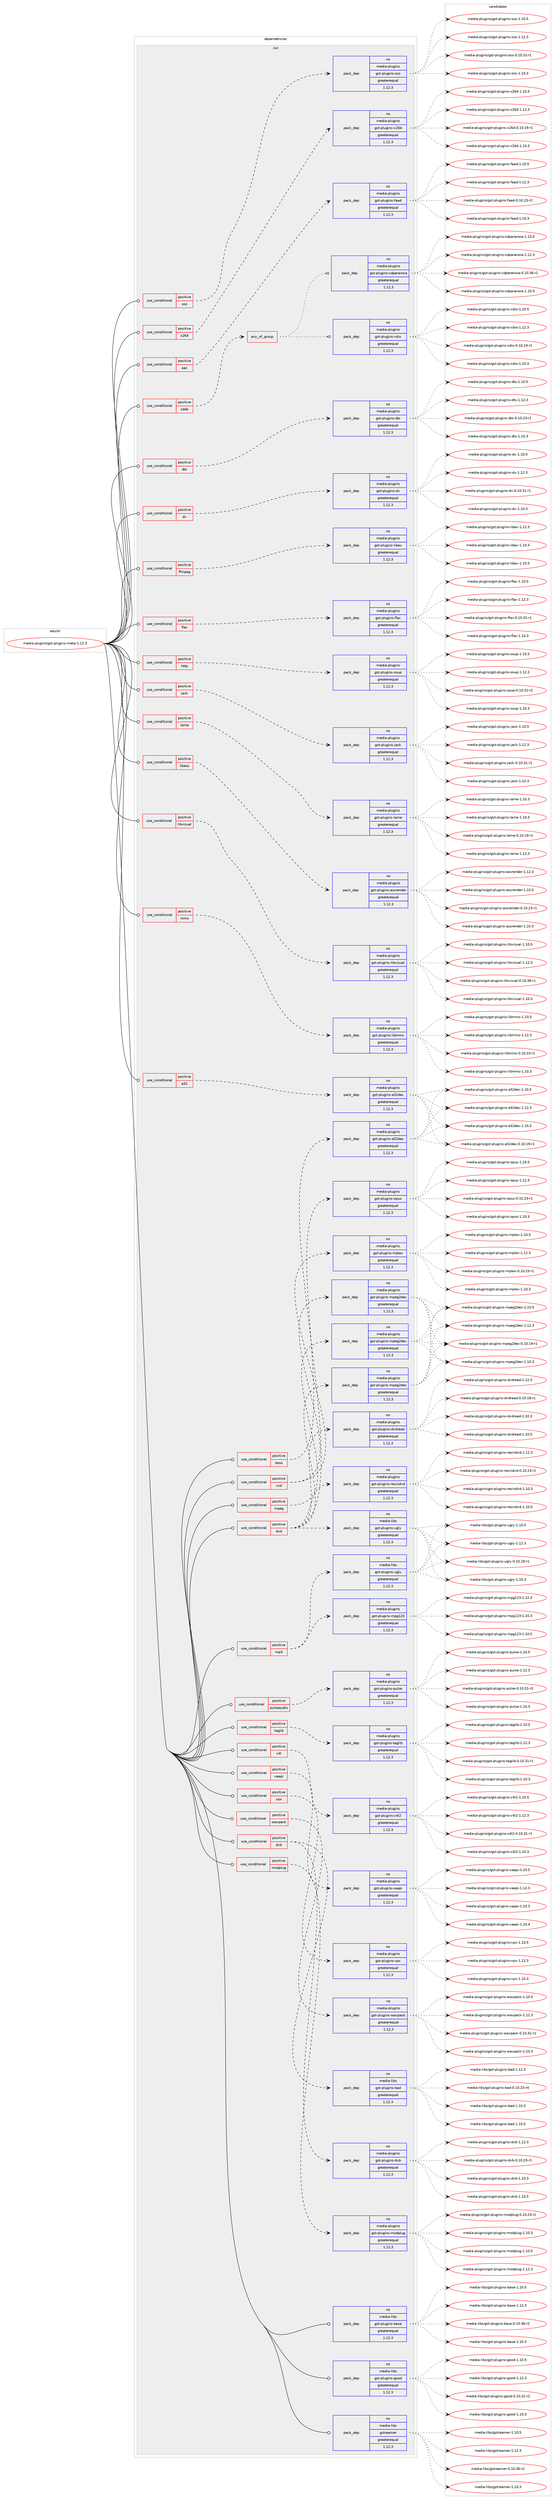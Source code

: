 digraph prolog {

# *************
# Graph options
# *************

newrank=true;
concentrate=true;
compound=true;
graph [rankdir=LR,fontname=Helvetica,fontsize=10,ranksep=1.5];#, ranksep=2.5, nodesep=0.2];
edge  [arrowhead=vee];
node  [fontname=Helvetica,fontsize=10];

# **********
# The ebuild
# **********

subgraph cluster_leftcol {
color=gray;
rank=same;
label=<<i>ebuild</i>>;
id [label="media-plugins/gst-plugins-meta-1.12.3", color=red, width=4, href="../media-plugins/gst-plugins-meta-1.12.3.svg"];
}

# ****************
# The dependencies
# ****************

subgraph cluster_midcol {
color=gray;
label=<<i>dependencies</i>>;
subgraph cluster_compile {
fillcolor="#eeeeee";
style=filled;
label=<<i>compile</i>>;
}
subgraph cluster_compileandrun {
fillcolor="#eeeeee";
style=filled;
label=<<i>compile and run</i>>;
}
subgraph cluster_run {
fillcolor="#eeeeee";
style=filled;
label=<<i>run</i>>;
subgraph cond92286 {
dependency373678 [label=<<TABLE BORDER="0" CELLBORDER="1" CELLSPACING="0" CELLPADDING="4"><TR><TD ROWSPAN="3" CELLPADDING="10">use_conditional</TD></TR><TR><TD>positive</TD></TR><TR><TD>a52</TD></TR></TABLE>>, shape=none, color=red];
subgraph pack275399 {
dependency373679 [label=<<TABLE BORDER="0" CELLBORDER="1" CELLSPACING="0" CELLPADDING="4" WIDTH="220"><TR><TD ROWSPAN="6" CELLPADDING="30">pack_dep</TD></TR><TR><TD WIDTH="110">no</TD></TR><TR><TD>media-plugins</TD></TR><TR><TD>gst-plugins-a52dec</TD></TR><TR><TD>greaterequal</TD></TR><TR><TD>1.12.3</TD></TR></TABLE>>, shape=none, color=blue];
}
dependency373678:e -> dependency373679:w [weight=20,style="dashed",arrowhead="vee"];
}
id:e -> dependency373678:w [weight=20,style="solid",arrowhead="odot"];
subgraph cond92287 {
dependency373680 [label=<<TABLE BORDER="0" CELLBORDER="1" CELLSPACING="0" CELLPADDING="4"><TR><TD ROWSPAN="3" CELLPADDING="10">use_conditional</TD></TR><TR><TD>positive</TD></TR><TR><TD>aac</TD></TR></TABLE>>, shape=none, color=red];
subgraph pack275400 {
dependency373681 [label=<<TABLE BORDER="0" CELLBORDER="1" CELLSPACING="0" CELLPADDING="4" WIDTH="220"><TR><TD ROWSPAN="6" CELLPADDING="30">pack_dep</TD></TR><TR><TD WIDTH="110">no</TD></TR><TR><TD>media-plugins</TD></TR><TR><TD>gst-plugins-faad</TD></TR><TR><TD>greaterequal</TD></TR><TR><TD>1.12.3</TD></TR></TABLE>>, shape=none, color=blue];
}
dependency373680:e -> dependency373681:w [weight=20,style="dashed",arrowhead="vee"];
}
id:e -> dependency373680:w [weight=20,style="solid",arrowhead="odot"];
subgraph cond92288 {
dependency373682 [label=<<TABLE BORDER="0" CELLBORDER="1" CELLSPACING="0" CELLPADDING="4"><TR><TD ROWSPAN="3" CELLPADDING="10">use_conditional</TD></TR><TR><TD>positive</TD></TR><TR><TD>cdda</TD></TR></TABLE>>, shape=none, color=red];
subgraph any5837 {
dependency373683 [label=<<TABLE BORDER="0" CELLBORDER="1" CELLSPACING="0" CELLPADDING="4"><TR><TD CELLPADDING="10">any_of_group</TD></TR></TABLE>>, shape=none, color=red];subgraph pack275401 {
dependency373684 [label=<<TABLE BORDER="0" CELLBORDER="1" CELLSPACING="0" CELLPADDING="4" WIDTH="220"><TR><TD ROWSPAN="6" CELLPADDING="30">pack_dep</TD></TR><TR><TD WIDTH="110">no</TD></TR><TR><TD>media-plugins</TD></TR><TR><TD>gst-plugins-cdparanoia</TD></TR><TR><TD>greaterequal</TD></TR><TR><TD>1.12.3</TD></TR></TABLE>>, shape=none, color=blue];
}
dependency373683:e -> dependency373684:w [weight=20,style="dotted",arrowhead="oinv"];
subgraph pack275402 {
dependency373685 [label=<<TABLE BORDER="0" CELLBORDER="1" CELLSPACING="0" CELLPADDING="4" WIDTH="220"><TR><TD ROWSPAN="6" CELLPADDING="30">pack_dep</TD></TR><TR><TD WIDTH="110">no</TD></TR><TR><TD>media-plugins</TD></TR><TR><TD>gst-plugins-cdio</TD></TR><TR><TD>greaterequal</TD></TR><TR><TD>1.12.3</TD></TR></TABLE>>, shape=none, color=blue];
}
dependency373683:e -> dependency373685:w [weight=20,style="dotted",arrowhead="oinv"];
}
dependency373682:e -> dependency373683:w [weight=20,style="dashed",arrowhead="vee"];
}
id:e -> dependency373682:w [weight=20,style="solid",arrowhead="odot"];
subgraph cond92289 {
dependency373686 [label=<<TABLE BORDER="0" CELLBORDER="1" CELLSPACING="0" CELLPADDING="4"><TR><TD ROWSPAN="3" CELLPADDING="10">use_conditional</TD></TR><TR><TD>positive</TD></TR><TR><TD>dts</TD></TR></TABLE>>, shape=none, color=red];
subgraph pack275403 {
dependency373687 [label=<<TABLE BORDER="0" CELLBORDER="1" CELLSPACING="0" CELLPADDING="4" WIDTH="220"><TR><TD ROWSPAN="6" CELLPADDING="30">pack_dep</TD></TR><TR><TD WIDTH="110">no</TD></TR><TR><TD>media-plugins</TD></TR><TR><TD>gst-plugins-dts</TD></TR><TR><TD>greaterequal</TD></TR><TR><TD>1.12.3</TD></TR></TABLE>>, shape=none, color=blue];
}
dependency373686:e -> dependency373687:w [weight=20,style="dashed",arrowhead="vee"];
}
id:e -> dependency373686:w [weight=20,style="solid",arrowhead="odot"];
subgraph cond92290 {
dependency373688 [label=<<TABLE BORDER="0" CELLBORDER="1" CELLSPACING="0" CELLPADDING="4"><TR><TD ROWSPAN="3" CELLPADDING="10">use_conditional</TD></TR><TR><TD>positive</TD></TR><TR><TD>dv</TD></TR></TABLE>>, shape=none, color=red];
subgraph pack275404 {
dependency373689 [label=<<TABLE BORDER="0" CELLBORDER="1" CELLSPACING="0" CELLPADDING="4" WIDTH="220"><TR><TD ROWSPAN="6" CELLPADDING="30">pack_dep</TD></TR><TR><TD WIDTH="110">no</TD></TR><TR><TD>media-plugins</TD></TR><TR><TD>gst-plugins-dv</TD></TR><TR><TD>greaterequal</TD></TR><TR><TD>1.12.3</TD></TR></TABLE>>, shape=none, color=blue];
}
dependency373688:e -> dependency373689:w [weight=20,style="dashed",arrowhead="vee"];
}
id:e -> dependency373688:w [weight=20,style="solid",arrowhead="odot"];
subgraph cond92291 {
dependency373690 [label=<<TABLE BORDER="0" CELLBORDER="1" CELLSPACING="0" CELLPADDING="4"><TR><TD ROWSPAN="3" CELLPADDING="10">use_conditional</TD></TR><TR><TD>positive</TD></TR><TR><TD>dvb</TD></TR></TABLE>>, shape=none, color=red];
subgraph pack275405 {
dependency373691 [label=<<TABLE BORDER="0" CELLBORDER="1" CELLSPACING="0" CELLPADDING="4" WIDTH="220"><TR><TD ROWSPAN="6" CELLPADDING="30">pack_dep</TD></TR><TR><TD WIDTH="110">no</TD></TR><TR><TD>media-plugins</TD></TR><TR><TD>gst-plugins-dvb</TD></TR><TR><TD>greaterequal</TD></TR><TR><TD>1.12.3</TD></TR></TABLE>>, shape=none, color=blue];
}
dependency373690:e -> dependency373691:w [weight=20,style="dashed",arrowhead="vee"];
subgraph pack275406 {
dependency373692 [label=<<TABLE BORDER="0" CELLBORDER="1" CELLSPACING="0" CELLPADDING="4" WIDTH="220"><TR><TD ROWSPAN="6" CELLPADDING="30">pack_dep</TD></TR><TR><TD WIDTH="110">no</TD></TR><TR><TD>media-libs</TD></TR><TR><TD>gst-plugins-bad</TD></TR><TR><TD>greaterequal</TD></TR><TR><TD>1.12.3</TD></TR></TABLE>>, shape=none, color=blue];
}
dependency373690:e -> dependency373692:w [weight=20,style="dashed",arrowhead="vee"];
}
id:e -> dependency373690:w [weight=20,style="solid",arrowhead="odot"];
subgraph cond92292 {
dependency373693 [label=<<TABLE BORDER="0" CELLBORDER="1" CELLSPACING="0" CELLPADDING="4"><TR><TD ROWSPAN="3" CELLPADDING="10">use_conditional</TD></TR><TR><TD>positive</TD></TR><TR><TD>dvd</TD></TR></TABLE>>, shape=none, color=red];
subgraph pack275407 {
dependency373694 [label=<<TABLE BORDER="0" CELLBORDER="1" CELLSPACING="0" CELLPADDING="4" WIDTH="220"><TR><TD ROWSPAN="6" CELLPADDING="30">pack_dep</TD></TR><TR><TD WIDTH="110">no</TD></TR><TR><TD>media-libs</TD></TR><TR><TD>gst-plugins-ugly</TD></TR><TR><TD>greaterequal</TD></TR><TR><TD>1.12.3</TD></TR></TABLE>>, shape=none, color=blue];
}
dependency373693:e -> dependency373694:w [weight=20,style="dashed",arrowhead="vee"];
subgraph pack275408 {
dependency373695 [label=<<TABLE BORDER="0" CELLBORDER="1" CELLSPACING="0" CELLPADDING="4" WIDTH="220"><TR><TD ROWSPAN="6" CELLPADDING="30">pack_dep</TD></TR><TR><TD WIDTH="110">no</TD></TR><TR><TD>media-plugins</TD></TR><TR><TD>gst-plugins-a52dec</TD></TR><TR><TD>greaterequal</TD></TR><TR><TD>1.12.3</TD></TR></TABLE>>, shape=none, color=blue];
}
dependency373693:e -> dependency373695:w [weight=20,style="dashed",arrowhead="vee"];
subgraph pack275409 {
dependency373696 [label=<<TABLE BORDER="0" CELLBORDER="1" CELLSPACING="0" CELLPADDING="4" WIDTH="220"><TR><TD ROWSPAN="6" CELLPADDING="30">pack_dep</TD></TR><TR><TD WIDTH="110">no</TD></TR><TR><TD>media-plugins</TD></TR><TR><TD>gst-plugins-dvdread</TD></TR><TR><TD>greaterequal</TD></TR><TR><TD>1.12.3</TD></TR></TABLE>>, shape=none, color=blue];
}
dependency373693:e -> dependency373696:w [weight=20,style="dashed",arrowhead="vee"];
subgraph pack275410 {
dependency373697 [label=<<TABLE BORDER="0" CELLBORDER="1" CELLSPACING="0" CELLPADDING="4" WIDTH="220"><TR><TD ROWSPAN="6" CELLPADDING="30">pack_dep</TD></TR><TR><TD WIDTH="110">no</TD></TR><TR><TD>media-plugins</TD></TR><TR><TD>gst-plugins-mpeg2dec</TD></TR><TR><TD>greaterequal</TD></TR><TR><TD>1.12.3</TD></TR></TABLE>>, shape=none, color=blue];
}
dependency373693:e -> dependency373697:w [weight=20,style="dashed",arrowhead="vee"];
subgraph pack275411 {
dependency373698 [label=<<TABLE BORDER="0" CELLBORDER="1" CELLSPACING="0" CELLPADDING="4" WIDTH="220"><TR><TD ROWSPAN="6" CELLPADDING="30">pack_dep</TD></TR><TR><TD WIDTH="110">no</TD></TR><TR><TD>media-plugins</TD></TR><TR><TD>gst-plugins-resindvd</TD></TR><TR><TD>greaterequal</TD></TR><TR><TD>1.12.3</TD></TR></TABLE>>, shape=none, color=blue];
}
dependency373693:e -> dependency373698:w [weight=20,style="dashed",arrowhead="vee"];
}
id:e -> dependency373693:w [weight=20,style="solid",arrowhead="odot"];
subgraph cond92293 {
dependency373699 [label=<<TABLE BORDER="0" CELLBORDER="1" CELLSPACING="0" CELLPADDING="4"><TR><TD ROWSPAN="3" CELLPADDING="10">use_conditional</TD></TR><TR><TD>positive</TD></TR><TR><TD>ffmpeg</TD></TR></TABLE>>, shape=none, color=red];
subgraph pack275412 {
dependency373700 [label=<<TABLE BORDER="0" CELLBORDER="1" CELLSPACING="0" CELLPADDING="4" WIDTH="220"><TR><TD ROWSPAN="6" CELLPADDING="30">pack_dep</TD></TR><TR><TD WIDTH="110">no</TD></TR><TR><TD>media-plugins</TD></TR><TR><TD>gst-plugins-libav</TD></TR><TR><TD>greaterequal</TD></TR><TR><TD>1.12.3</TD></TR></TABLE>>, shape=none, color=blue];
}
dependency373699:e -> dependency373700:w [weight=20,style="dashed",arrowhead="vee"];
}
id:e -> dependency373699:w [weight=20,style="solid",arrowhead="odot"];
subgraph cond92294 {
dependency373701 [label=<<TABLE BORDER="0" CELLBORDER="1" CELLSPACING="0" CELLPADDING="4"><TR><TD ROWSPAN="3" CELLPADDING="10">use_conditional</TD></TR><TR><TD>positive</TD></TR><TR><TD>flac</TD></TR></TABLE>>, shape=none, color=red];
subgraph pack275413 {
dependency373702 [label=<<TABLE BORDER="0" CELLBORDER="1" CELLSPACING="0" CELLPADDING="4" WIDTH="220"><TR><TD ROWSPAN="6" CELLPADDING="30">pack_dep</TD></TR><TR><TD WIDTH="110">no</TD></TR><TR><TD>media-plugins</TD></TR><TR><TD>gst-plugins-flac</TD></TR><TR><TD>greaterequal</TD></TR><TR><TD>1.12.3</TD></TR></TABLE>>, shape=none, color=blue];
}
dependency373701:e -> dependency373702:w [weight=20,style="dashed",arrowhead="vee"];
}
id:e -> dependency373701:w [weight=20,style="solid",arrowhead="odot"];
subgraph cond92295 {
dependency373703 [label=<<TABLE BORDER="0" CELLBORDER="1" CELLSPACING="0" CELLPADDING="4"><TR><TD ROWSPAN="3" CELLPADDING="10">use_conditional</TD></TR><TR><TD>positive</TD></TR><TR><TD>http</TD></TR></TABLE>>, shape=none, color=red];
subgraph pack275414 {
dependency373704 [label=<<TABLE BORDER="0" CELLBORDER="1" CELLSPACING="0" CELLPADDING="4" WIDTH="220"><TR><TD ROWSPAN="6" CELLPADDING="30">pack_dep</TD></TR><TR><TD WIDTH="110">no</TD></TR><TR><TD>media-plugins</TD></TR><TR><TD>gst-plugins-soup</TD></TR><TR><TD>greaterequal</TD></TR><TR><TD>1.12.3</TD></TR></TABLE>>, shape=none, color=blue];
}
dependency373703:e -> dependency373704:w [weight=20,style="dashed",arrowhead="vee"];
}
id:e -> dependency373703:w [weight=20,style="solid",arrowhead="odot"];
subgraph cond92296 {
dependency373705 [label=<<TABLE BORDER="0" CELLBORDER="1" CELLSPACING="0" CELLPADDING="4"><TR><TD ROWSPAN="3" CELLPADDING="10">use_conditional</TD></TR><TR><TD>positive</TD></TR><TR><TD>jack</TD></TR></TABLE>>, shape=none, color=red];
subgraph pack275415 {
dependency373706 [label=<<TABLE BORDER="0" CELLBORDER="1" CELLSPACING="0" CELLPADDING="4" WIDTH="220"><TR><TD ROWSPAN="6" CELLPADDING="30">pack_dep</TD></TR><TR><TD WIDTH="110">no</TD></TR><TR><TD>media-plugins</TD></TR><TR><TD>gst-plugins-jack</TD></TR><TR><TD>greaterequal</TD></TR><TR><TD>1.12.3</TD></TR></TABLE>>, shape=none, color=blue];
}
dependency373705:e -> dependency373706:w [weight=20,style="dashed",arrowhead="vee"];
}
id:e -> dependency373705:w [weight=20,style="solid",arrowhead="odot"];
subgraph cond92297 {
dependency373707 [label=<<TABLE BORDER="0" CELLBORDER="1" CELLSPACING="0" CELLPADDING="4"><TR><TD ROWSPAN="3" CELLPADDING="10">use_conditional</TD></TR><TR><TD>positive</TD></TR><TR><TD>lame</TD></TR></TABLE>>, shape=none, color=red];
subgraph pack275416 {
dependency373708 [label=<<TABLE BORDER="0" CELLBORDER="1" CELLSPACING="0" CELLPADDING="4" WIDTH="220"><TR><TD ROWSPAN="6" CELLPADDING="30">pack_dep</TD></TR><TR><TD WIDTH="110">no</TD></TR><TR><TD>media-plugins</TD></TR><TR><TD>gst-plugins-lame</TD></TR><TR><TD>greaterequal</TD></TR><TR><TD>1.12.3</TD></TR></TABLE>>, shape=none, color=blue];
}
dependency373707:e -> dependency373708:w [weight=20,style="dashed",arrowhead="vee"];
}
id:e -> dependency373707:w [weight=20,style="solid",arrowhead="odot"];
subgraph cond92298 {
dependency373709 [label=<<TABLE BORDER="0" CELLBORDER="1" CELLSPACING="0" CELLPADDING="4"><TR><TD ROWSPAN="3" CELLPADDING="10">use_conditional</TD></TR><TR><TD>positive</TD></TR><TR><TD>libass</TD></TR></TABLE>>, shape=none, color=red];
subgraph pack275417 {
dependency373710 [label=<<TABLE BORDER="0" CELLBORDER="1" CELLSPACING="0" CELLPADDING="4" WIDTH="220"><TR><TD ROWSPAN="6" CELLPADDING="30">pack_dep</TD></TR><TR><TD WIDTH="110">no</TD></TR><TR><TD>media-plugins</TD></TR><TR><TD>gst-plugins-assrender</TD></TR><TR><TD>greaterequal</TD></TR><TR><TD>1.12.3</TD></TR></TABLE>>, shape=none, color=blue];
}
dependency373709:e -> dependency373710:w [weight=20,style="dashed",arrowhead="vee"];
}
id:e -> dependency373709:w [weight=20,style="solid",arrowhead="odot"];
subgraph cond92299 {
dependency373711 [label=<<TABLE BORDER="0" CELLBORDER="1" CELLSPACING="0" CELLPADDING="4"><TR><TD ROWSPAN="3" CELLPADDING="10">use_conditional</TD></TR><TR><TD>positive</TD></TR><TR><TD>libvisual</TD></TR></TABLE>>, shape=none, color=red];
subgraph pack275418 {
dependency373712 [label=<<TABLE BORDER="0" CELLBORDER="1" CELLSPACING="0" CELLPADDING="4" WIDTH="220"><TR><TD ROWSPAN="6" CELLPADDING="30">pack_dep</TD></TR><TR><TD WIDTH="110">no</TD></TR><TR><TD>media-plugins</TD></TR><TR><TD>gst-plugins-libvisual</TD></TR><TR><TD>greaterequal</TD></TR><TR><TD>1.12.3</TD></TR></TABLE>>, shape=none, color=blue];
}
dependency373711:e -> dependency373712:w [weight=20,style="dashed",arrowhead="vee"];
}
id:e -> dependency373711:w [weight=20,style="solid",arrowhead="odot"];
subgraph cond92300 {
dependency373713 [label=<<TABLE BORDER="0" CELLBORDER="1" CELLSPACING="0" CELLPADDING="4"><TR><TD ROWSPAN="3" CELLPADDING="10">use_conditional</TD></TR><TR><TD>positive</TD></TR><TR><TD>mms</TD></TR></TABLE>>, shape=none, color=red];
subgraph pack275419 {
dependency373714 [label=<<TABLE BORDER="0" CELLBORDER="1" CELLSPACING="0" CELLPADDING="4" WIDTH="220"><TR><TD ROWSPAN="6" CELLPADDING="30">pack_dep</TD></TR><TR><TD WIDTH="110">no</TD></TR><TR><TD>media-plugins</TD></TR><TR><TD>gst-plugins-libmms</TD></TR><TR><TD>greaterequal</TD></TR><TR><TD>1.12.3</TD></TR></TABLE>>, shape=none, color=blue];
}
dependency373713:e -> dependency373714:w [weight=20,style="dashed",arrowhead="vee"];
}
id:e -> dependency373713:w [weight=20,style="solid",arrowhead="odot"];
subgraph cond92301 {
dependency373715 [label=<<TABLE BORDER="0" CELLBORDER="1" CELLSPACING="0" CELLPADDING="4"><TR><TD ROWSPAN="3" CELLPADDING="10">use_conditional</TD></TR><TR><TD>positive</TD></TR><TR><TD>modplug</TD></TR></TABLE>>, shape=none, color=red];
subgraph pack275420 {
dependency373716 [label=<<TABLE BORDER="0" CELLBORDER="1" CELLSPACING="0" CELLPADDING="4" WIDTH="220"><TR><TD ROWSPAN="6" CELLPADDING="30">pack_dep</TD></TR><TR><TD WIDTH="110">no</TD></TR><TR><TD>media-plugins</TD></TR><TR><TD>gst-plugins-modplug</TD></TR><TR><TD>greaterequal</TD></TR><TR><TD>1.12.3</TD></TR></TABLE>>, shape=none, color=blue];
}
dependency373715:e -> dependency373716:w [weight=20,style="dashed",arrowhead="vee"];
}
id:e -> dependency373715:w [weight=20,style="solid",arrowhead="odot"];
subgraph cond92302 {
dependency373717 [label=<<TABLE BORDER="0" CELLBORDER="1" CELLSPACING="0" CELLPADDING="4"><TR><TD ROWSPAN="3" CELLPADDING="10">use_conditional</TD></TR><TR><TD>positive</TD></TR><TR><TD>mp3</TD></TR></TABLE>>, shape=none, color=red];
subgraph pack275421 {
dependency373718 [label=<<TABLE BORDER="0" CELLBORDER="1" CELLSPACING="0" CELLPADDING="4" WIDTH="220"><TR><TD ROWSPAN="6" CELLPADDING="30">pack_dep</TD></TR><TR><TD WIDTH="110">no</TD></TR><TR><TD>media-libs</TD></TR><TR><TD>gst-plugins-ugly</TD></TR><TR><TD>greaterequal</TD></TR><TR><TD>1.12.3</TD></TR></TABLE>>, shape=none, color=blue];
}
dependency373717:e -> dependency373718:w [weight=20,style="dashed",arrowhead="vee"];
subgraph pack275422 {
dependency373719 [label=<<TABLE BORDER="0" CELLBORDER="1" CELLSPACING="0" CELLPADDING="4" WIDTH="220"><TR><TD ROWSPAN="6" CELLPADDING="30">pack_dep</TD></TR><TR><TD WIDTH="110">no</TD></TR><TR><TD>media-plugins</TD></TR><TR><TD>gst-plugins-mpg123</TD></TR><TR><TD>greaterequal</TD></TR><TR><TD>1.12.3</TD></TR></TABLE>>, shape=none, color=blue];
}
dependency373717:e -> dependency373719:w [weight=20,style="dashed",arrowhead="vee"];
}
id:e -> dependency373717:w [weight=20,style="solid",arrowhead="odot"];
subgraph cond92303 {
dependency373720 [label=<<TABLE BORDER="0" CELLBORDER="1" CELLSPACING="0" CELLPADDING="4"><TR><TD ROWSPAN="3" CELLPADDING="10">use_conditional</TD></TR><TR><TD>positive</TD></TR><TR><TD>mpeg</TD></TR></TABLE>>, shape=none, color=red];
subgraph pack275423 {
dependency373721 [label=<<TABLE BORDER="0" CELLBORDER="1" CELLSPACING="0" CELLPADDING="4" WIDTH="220"><TR><TD ROWSPAN="6" CELLPADDING="30">pack_dep</TD></TR><TR><TD WIDTH="110">no</TD></TR><TR><TD>media-plugins</TD></TR><TR><TD>gst-plugins-mpeg2dec</TD></TR><TR><TD>greaterequal</TD></TR><TR><TD>1.12.3</TD></TR></TABLE>>, shape=none, color=blue];
}
dependency373720:e -> dependency373721:w [weight=20,style="dashed",arrowhead="vee"];
}
id:e -> dependency373720:w [weight=20,style="solid",arrowhead="odot"];
subgraph cond92304 {
dependency373722 [label=<<TABLE BORDER="0" CELLBORDER="1" CELLSPACING="0" CELLPADDING="4"><TR><TD ROWSPAN="3" CELLPADDING="10">use_conditional</TD></TR><TR><TD>positive</TD></TR><TR><TD>opus</TD></TR></TABLE>>, shape=none, color=red];
subgraph pack275424 {
dependency373723 [label=<<TABLE BORDER="0" CELLBORDER="1" CELLSPACING="0" CELLPADDING="4" WIDTH="220"><TR><TD ROWSPAN="6" CELLPADDING="30">pack_dep</TD></TR><TR><TD WIDTH="110">no</TD></TR><TR><TD>media-plugins</TD></TR><TR><TD>gst-plugins-opus</TD></TR><TR><TD>greaterequal</TD></TR><TR><TD>1.12.3</TD></TR></TABLE>>, shape=none, color=blue];
}
dependency373722:e -> dependency373723:w [weight=20,style="dashed",arrowhead="vee"];
}
id:e -> dependency373722:w [weight=20,style="solid",arrowhead="odot"];
subgraph cond92305 {
dependency373724 [label=<<TABLE BORDER="0" CELLBORDER="1" CELLSPACING="0" CELLPADDING="4"><TR><TD ROWSPAN="3" CELLPADDING="10">use_conditional</TD></TR><TR><TD>positive</TD></TR><TR><TD>oss</TD></TR></TABLE>>, shape=none, color=red];
subgraph pack275425 {
dependency373725 [label=<<TABLE BORDER="0" CELLBORDER="1" CELLSPACING="0" CELLPADDING="4" WIDTH="220"><TR><TD ROWSPAN="6" CELLPADDING="30">pack_dep</TD></TR><TR><TD WIDTH="110">no</TD></TR><TR><TD>media-plugins</TD></TR><TR><TD>gst-plugins-oss</TD></TR><TR><TD>greaterequal</TD></TR><TR><TD>1.12.3</TD></TR></TABLE>>, shape=none, color=blue];
}
dependency373724:e -> dependency373725:w [weight=20,style="dashed",arrowhead="vee"];
}
id:e -> dependency373724:w [weight=20,style="solid",arrowhead="odot"];
subgraph cond92306 {
dependency373726 [label=<<TABLE BORDER="0" CELLBORDER="1" CELLSPACING="0" CELLPADDING="4"><TR><TD ROWSPAN="3" CELLPADDING="10">use_conditional</TD></TR><TR><TD>positive</TD></TR><TR><TD>pulseaudio</TD></TR></TABLE>>, shape=none, color=red];
subgraph pack275426 {
dependency373727 [label=<<TABLE BORDER="0" CELLBORDER="1" CELLSPACING="0" CELLPADDING="4" WIDTH="220"><TR><TD ROWSPAN="6" CELLPADDING="30">pack_dep</TD></TR><TR><TD WIDTH="110">no</TD></TR><TR><TD>media-plugins</TD></TR><TR><TD>gst-plugins-pulse</TD></TR><TR><TD>greaterequal</TD></TR><TR><TD>1.12.3</TD></TR></TABLE>>, shape=none, color=blue];
}
dependency373726:e -> dependency373727:w [weight=20,style="dashed",arrowhead="vee"];
}
id:e -> dependency373726:w [weight=20,style="solid",arrowhead="odot"];
subgraph cond92307 {
dependency373728 [label=<<TABLE BORDER="0" CELLBORDER="1" CELLSPACING="0" CELLPADDING="4"><TR><TD ROWSPAN="3" CELLPADDING="10">use_conditional</TD></TR><TR><TD>positive</TD></TR><TR><TD>taglib</TD></TR></TABLE>>, shape=none, color=red];
subgraph pack275427 {
dependency373729 [label=<<TABLE BORDER="0" CELLBORDER="1" CELLSPACING="0" CELLPADDING="4" WIDTH="220"><TR><TD ROWSPAN="6" CELLPADDING="30">pack_dep</TD></TR><TR><TD WIDTH="110">no</TD></TR><TR><TD>media-plugins</TD></TR><TR><TD>gst-plugins-taglib</TD></TR><TR><TD>greaterequal</TD></TR><TR><TD>1.12.3</TD></TR></TABLE>>, shape=none, color=blue];
}
dependency373728:e -> dependency373729:w [weight=20,style="dashed",arrowhead="vee"];
}
id:e -> dependency373728:w [weight=20,style="solid",arrowhead="odot"];
subgraph cond92308 {
dependency373730 [label=<<TABLE BORDER="0" CELLBORDER="1" CELLSPACING="0" CELLPADDING="4"><TR><TD ROWSPAN="3" CELLPADDING="10">use_conditional</TD></TR><TR><TD>positive</TD></TR><TR><TD>v4l</TD></TR></TABLE>>, shape=none, color=red];
subgraph pack275428 {
dependency373731 [label=<<TABLE BORDER="0" CELLBORDER="1" CELLSPACING="0" CELLPADDING="4" WIDTH="220"><TR><TD ROWSPAN="6" CELLPADDING="30">pack_dep</TD></TR><TR><TD WIDTH="110">no</TD></TR><TR><TD>media-plugins</TD></TR><TR><TD>gst-plugins-v4l2</TD></TR><TR><TD>greaterequal</TD></TR><TR><TD>1.12.3</TD></TR></TABLE>>, shape=none, color=blue];
}
dependency373730:e -> dependency373731:w [weight=20,style="dashed",arrowhead="vee"];
}
id:e -> dependency373730:w [weight=20,style="solid",arrowhead="odot"];
subgraph cond92309 {
dependency373732 [label=<<TABLE BORDER="0" CELLBORDER="1" CELLSPACING="0" CELLPADDING="4"><TR><TD ROWSPAN="3" CELLPADDING="10">use_conditional</TD></TR><TR><TD>positive</TD></TR><TR><TD>vaapi</TD></TR></TABLE>>, shape=none, color=red];
subgraph pack275429 {
dependency373733 [label=<<TABLE BORDER="0" CELLBORDER="1" CELLSPACING="0" CELLPADDING="4" WIDTH="220"><TR><TD ROWSPAN="6" CELLPADDING="30">pack_dep</TD></TR><TR><TD WIDTH="110">no</TD></TR><TR><TD>media-plugins</TD></TR><TR><TD>gst-plugins-vaapi</TD></TR><TR><TD>greaterequal</TD></TR><TR><TD>1.12.3</TD></TR></TABLE>>, shape=none, color=blue];
}
dependency373732:e -> dependency373733:w [weight=20,style="dashed",arrowhead="vee"];
}
id:e -> dependency373732:w [weight=20,style="solid",arrowhead="odot"];
subgraph cond92310 {
dependency373734 [label=<<TABLE BORDER="0" CELLBORDER="1" CELLSPACING="0" CELLPADDING="4"><TR><TD ROWSPAN="3" CELLPADDING="10">use_conditional</TD></TR><TR><TD>positive</TD></TR><TR><TD>vcd</TD></TR></TABLE>>, shape=none, color=red];
subgraph pack275430 {
dependency373735 [label=<<TABLE BORDER="0" CELLBORDER="1" CELLSPACING="0" CELLPADDING="4" WIDTH="220"><TR><TD ROWSPAN="6" CELLPADDING="30">pack_dep</TD></TR><TR><TD WIDTH="110">no</TD></TR><TR><TD>media-plugins</TD></TR><TR><TD>gst-plugins-mplex</TD></TR><TR><TD>greaterequal</TD></TR><TR><TD>1.12.3</TD></TR></TABLE>>, shape=none, color=blue];
}
dependency373734:e -> dependency373735:w [weight=20,style="dashed",arrowhead="vee"];
subgraph pack275431 {
dependency373736 [label=<<TABLE BORDER="0" CELLBORDER="1" CELLSPACING="0" CELLPADDING="4" WIDTH="220"><TR><TD ROWSPAN="6" CELLPADDING="30">pack_dep</TD></TR><TR><TD WIDTH="110">no</TD></TR><TR><TD>media-plugins</TD></TR><TR><TD>gst-plugins-mpeg2dec</TD></TR><TR><TD>greaterequal</TD></TR><TR><TD>1.12.3</TD></TR></TABLE>>, shape=none, color=blue];
}
dependency373734:e -> dependency373736:w [weight=20,style="dashed",arrowhead="vee"];
}
id:e -> dependency373734:w [weight=20,style="solid",arrowhead="odot"];
subgraph cond92311 {
dependency373737 [label=<<TABLE BORDER="0" CELLBORDER="1" CELLSPACING="0" CELLPADDING="4"><TR><TD ROWSPAN="3" CELLPADDING="10">use_conditional</TD></TR><TR><TD>positive</TD></TR><TR><TD>vpx</TD></TR></TABLE>>, shape=none, color=red];
subgraph pack275432 {
dependency373738 [label=<<TABLE BORDER="0" CELLBORDER="1" CELLSPACING="0" CELLPADDING="4" WIDTH="220"><TR><TD ROWSPAN="6" CELLPADDING="30">pack_dep</TD></TR><TR><TD WIDTH="110">no</TD></TR><TR><TD>media-plugins</TD></TR><TR><TD>gst-plugins-vpx</TD></TR><TR><TD>greaterequal</TD></TR><TR><TD>1.12.3</TD></TR></TABLE>>, shape=none, color=blue];
}
dependency373737:e -> dependency373738:w [weight=20,style="dashed",arrowhead="vee"];
}
id:e -> dependency373737:w [weight=20,style="solid",arrowhead="odot"];
subgraph cond92312 {
dependency373739 [label=<<TABLE BORDER="0" CELLBORDER="1" CELLSPACING="0" CELLPADDING="4"><TR><TD ROWSPAN="3" CELLPADDING="10">use_conditional</TD></TR><TR><TD>positive</TD></TR><TR><TD>wavpack</TD></TR></TABLE>>, shape=none, color=red];
subgraph pack275433 {
dependency373740 [label=<<TABLE BORDER="0" CELLBORDER="1" CELLSPACING="0" CELLPADDING="4" WIDTH="220"><TR><TD ROWSPAN="6" CELLPADDING="30">pack_dep</TD></TR><TR><TD WIDTH="110">no</TD></TR><TR><TD>media-plugins</TD></TR><TR><TD>gst-plugins-wavpack</TD></TR><TR><TD>greaterequal</TD></TR><TR><TD>1.12.3</TD></TR></TABLE>>, shape=none, color=blue];
}
dependency373739:e -> dependency373740:w [weight=20,style="dashed",arrowhead="vee"];
}
id:e -> dependency373739:w [weight=20,style="solid",arrowhead="odot"];
subgraph cond92313 {
dependency373741 [label=<<TABLE BORDER="0" CELLBORDER="1" CELLSPACING="0" CELLPADDING="4"><TR><TD ROWSPAN="3" CELLPADDING="10">use_conditional</TD></TR><TR><TD>positive</TD></TR><TR><TD>x264</TD></TR></TABLE>>, shape=none, color=red];
subgraph pack275434 {
dependency373742 [label=<<TABLE BORDER="0" CELLBORDER="1" CELLSPACING="0" CELLPADDING="4" WIDTH="220"><TR><TD ROWSPAN="6" CELLPADDING="30">pack_dep</TD></TR><TR><TD WIDTH="110">no</TD></TR><TR><TD>media-plugins</TD></TR><TR><TD>gst-plugins-x264</TD></TR><TR><TD>greaterequal</TD></TR><TR><TD>1.12.3</TD></TR></TABLE>>, shape=none, color=blue];
}
dependency373741:e -> dependency373742:w [weight=20,style="dashed",arrowhead="vee"];
}
id:e -> dependency373741:w [weight=20,style="solid",arrowhead="odot"];
subgraph pack275435 {
dependency373743 [label=<<TABLE BORDER="0" CELLBORDER="1" CELLSPACING="0" CELLPADDING="4" WIDTH="220"><TR><TD ROWSPAN="6" CELLPADDING="30">pack_dep</TD></TR><TR><TD WIDTH="110">no</TD></TR><TR><TD>media-libs</TD></TR><TR><TD>gst-plugins-base</TD></TR><TR><TD>greaterequal</TD></TR><TR><TD>1.12.3</TD></TR></TABLE>>, shape=none, color=blue];
}
id:e -> dependency373743:w [weight=20,style="solid",arrowhead="odot"];
subgraph pack275436 {
dependency373744 [label=<<TABLE BORDER="0" CELLBORDER="1" CELLSPACING="0" CELLPADDING="4" WIDTH="220"><TR><TD ROWSPAN="6" CELLPADDING="30">pack_dep</TD></TR><TR><TD WIDTH="110">no</TD></TR><TR><TD>media-libs</TD></TR><TR><TD>gst-plugins-good</TD></TR><TR><TD>greaterequal</TD></TR><TR><TD>1.12.3</TD></TR></TABLE>>, shape=none, color=blue];
}
id:e -> dependency373744:w [weight=20,style="solid",arrowhead="odot"];
subgraph pack275437 {
dependency373745 [label=<<TABLE BORDER="0" CELLBORDER="1" CELLSPACING="0" CELLPADDING="4" WIDTH="220"><TR><TD ROWSPAN="6" CELLPADDING="30">pack_dep</TD></TR><TR><TD WIDTH="110">no</TD></TR><TR><TD>media-libs</TD></TR><TR><TD>gstreamer</TD></TR><TR><TD>greaterequal</TD></TR><TR><TD>1.12.3</TD></TR></TABLE>>, shape=none, color=blue];
}
id:e -> dependency373745:w [weight=20,style="solid",arrowhead="odot"];
}
}

# **************
# The candidates
# **************

subgraph cluster_choices {
rank=same;
color=gray;
label=<<i>candidates</i>>;

subgraph choice275399 {
color=black;
nodesep=1;
choice10910110010597451121081171031051101154710311511645112108117103105110115459753501001019945484649484649574511449 [label="media-plugins/gst-plugins-a52dec-0.10.19-r1", color=red, width=4,href="../media-plugins/gst-plugins-a52dec-0.10.19-r1.svg"];
choice10910110010597451121081171031051101154710311511645112108117103105110115459753501001019945494649484651 [label="media-plugins/gst-plugins-a52dec-1.10.3", color=red, width=4,href="../media-plugins/gst-plugins-a52dec-1.10.3.svg"];
choice10910110010597451121081171031051101154710311511645112108117103105110115459753501001019945494649484653 [label="media-plugins/gst-plugins-a52dec-1.10.5", color=red, width=4,href="../media-plugins/gst-plugins-a52dec-1.10.5.svg"];
choice10910110010597451121081171031051101154710311511645112108117103105110115459753501001019945494649504651 [label="media-plugins/gst-plugins-a52dec-1.12.3", color=red, width=4,href="../media-plugins/gst-plugins-a52dec-1.12.3.svg"];
dependency373679:e -> choice10910110010597451121081171031051101154710311511645112108117103105110115459753501001019945484649484649574511449:w [style=dotted,weight="100"];
dependency373679:e -> choice10910110010597451121081171031051101154710311511645112108117103105110115459753501001019945494649484651:w [style=dotted,weight="100"];
dependency373679:e -> choice10910110010597451121081171031051101154710311511645112108117103105110115459753501001019945494649484653:w [style=dotted,weight="100"];
dependency373679:e -> choice10910110010597451121081171031051101154710311511645112108117103105110115459753501001019945494649504651:w [style=dotted,weight="100"];
}
subgraph choice275400 {
color=black;
nodesep=1;
choice1091011001059745112108117103105110115471031151164511210811710310511011545102979710045484649484650514511450 [label="media-plugins/gst-plugins-faad-0.10.23-r2", color=red, width=4,href="../media-plugins/gst-plugins-faad-0.10.23-r2.svg"];
choice1091011001059745112108117103105110115471031151164511210811710310511011545102979710045494649484651 [label="media-plugins/gst-plugins-faad-1.10.3", color=red, width=4,href="../media-plugins/gst-plugins-faad-1.10.3.svg"];
choice1091011001059745112108117103105110115471031151164511210811710310511011545102979710045494649484653 [label="media-plugins/gst-plugins-faad-1.10.5", color=red, width=4,href="../media-plugins/gst-plugins-faad-1.10.5.svg"];
choice1091011001059745112108117103105110115471031151164511210811710310511011545102979710045494649504651 [label="media-plugins/gst-plugins-faad-1.12.3", color=red, width=4,href="../media-plugins/gst-plugins-faad-1.12.3.svg"];
dependency373681:e -> choice1091011001059745112108117103105110115471031151164511210811710310511011545102979710045484649484650514511450:w [style=dotted,weight="100"];
dependency373681:e -> choice1091011001059745112108117103105110115471031151164511210811710310511011545102979710045494649484651:w [style=dotted,weight="100"];
dependency373681:e -> choice1091011001059745112108117103105110115471031151164511210811710310511011545102979710045494649484653:w [style=dotted,weight="100"];
dependency373681:e -> choice1091011001059745112108117103105110115471031151164511210811710310511011545102979710045494649504651:w [style=dotted,weight="100"];
}
subgraph choice275401 {
color=black;
nodesep=1;
choice10910110010597451121081171031051101154710311511645112108117103105110115459910011297114971101111059745484649484651544511449 [label="media-plugins/gst-plugins-cdparanoia-0.10.36-r1", color=red, width=4,href="../media-plugins/gst-plugins-cdparanoia-0.10.36-r1.svg"];
choice10910110010597451121081171031051101154710311511645112108117103105110115459910011297114971101111059745494649484651 [label="media-plugins/gst-plugins-cdparanoia-1.10.3", color=red, width=4,href="../media-plugins/gst-plugins-cdparanoia-1.10.3.svg"];
choice10910110010597451121081171031051101154710311511645112108117103105110115459910011297114971101111059745494649484653 [label="media-plugins/gst-plugins-cdparanoia-1.10.5", color=red, width=4,href="../media-plugins/gst-plugins-cdparanoia-1.10.5.svg"];
choice10910110010597451121081171031051101154710311511645112108117103105110115459910011297114971101111059745494649504651 [label="media-plugins/gst-plugins-cdparanoia-1.12.3", color=red, width=4,href="../media-plugins/gst-plugins-cdparanoia-1.12.3.svg"];
dependency373684:e -> choice10910110010597451121081171031051101154710311511645112108117103105110115459910011297114971101111059745484649484651544511449:w [style=dotted,weight="100"];
dependency373684:e -> choice10910110010597451121081171031051101154710311511645112108117103105110115459910011297114971101111059745494649484651:w [style=dotted,weight="100"];
dependency373684:e -> choice10910110010597451121081171031051101154710311511645112108117103105110115459910011297114971101111059745494649484653:w [style=dotted,weight="100"];
dependency373684:e -> choice10910110010597451121081171031051101154710311511645112108117103105110115459910011297114971101111059745494649504651:w [style=dotted,weight="100"];
}
subgraph choice275402 {
color=black;
nodesep=1;
choice10910110010597451121081171031051101154710311511645112108117103105110115459910010511145484649484649574511449 [label="media-plugins/gst-plugins-cdio-0.10.19-r1", color=red, width=4,href="../media-plugins/gst-plugins-cdio-0.10.19-r1.svg"];
choice10910110010597451121081171031051101154710311511645112108117103105110115459910010511145494649484651 [label="media-plugins/gst-plugins-cdio-1.10.3", color=red, width=4,href="../media-plugins/gst-plugins-cdio-1.10.3.svg"];
choice10910110010597451121081171031051101154710311511645112108117103105110115459910010511145494649484653 [label="media-plugins/gst-plugins-cdio-1.10.5", color=red, width=4,href="../media-plugins/gst-plugins-cdio-1.10.5.svg"];
choice10910110010597451121081171031051101154710311511645112108117103105110115459910010511145494649504651 [label="media-plugins/gst-plugins-cdio-1.12.3", color=red, width=4,href="../media-plugins/gst-plugins-cdio-1.12.3.svg"];
dependency373685:e -> choice10910110010597451121081171031051101154710311511645112108117103105110115459910010511145484649484649574511449:w [style=dotted,weight="100"];
dependency373685:e -> choice10910110010597451121081171031051101154710311511645112108117103105110115459910010511145494649484651:w [style=dotted,weight="100"];
dependency373685:e -> choice10910110010597451121081171031051101154710311511645112108117103105110115459910010511145494649484653:w [style=dotted,weight="100"];
dependency373685:e -> choice10910110010597451121081171031051101154710311511645112108117103105110115459910010511145494649504651:w [style=dotted,weight="100"];
}
subgraph choice275403 {
color=black;
nodesep=1;
choice109101100105974511210811710310511011547103115116451121081171031051101154510011611545484649484650514511449 [label="media-plugins/gst-plugins-dts-0.10.23-r1", color=red, width=4,href="../media-plugins/gst-plugins-dts-0.10.23-r1.svg"];
choice109101100105974511210811710310511011547103115116451121081171031051101154510011611545494649484651 [label="media-plugins/gst-plugins-dts-1.10.3", color=red, width=4,href="../media-plugins/gst-plugins-dts-1.10.3.svg"];
choice109101100105974511210811710310511011547103115116451121081171031051101154510011611545494649484653 [label="media-plugins/gst-plugins-dts-1.10.5", color=red, width=4,href="../media-plugins/gst-plugins-dts-1.10.5.svg"];
choice109101100105974511210811710310511011547103115116451121081171031051101154510011611545494649504651 [label="media-plugins/gst-plugins-dts-1.12.3", color=red, width=4,href="../media-plugins/gst-plugins-dts-1.12.3.svg"];
dependency373687:e -> choice109101100105974511210811710310511011547103115116451121081171031051101154510011611545484649484650514511449:w [style=dotted,weight="100"];
dependency373687:e -> choice109101100105974511210811710310511011547103115116451121081171031051101154510011611545494649484651:w [style=dotted,weight="100"];
dependency373687:e -> choice109101100105974511210811710310511011547103115116451121081171031051101154510011611545494649484653:w [style=dotted,weight="100"];
dependency373687:e -> choice109101100105974511210811710310511011547103115116451121081171031051101154510011611545494649504651:w [style=dotted,weight="100"];
}
subgraph choice275404 {
color=black;
nodesep=1;
choice109101100105974511210811710310511011547103115116451121081171031051101154510011845484649484651494511449 [label="media-plugins/gst-plugins-dv-0.10.31-r1", color=red, width=4,href="../media-plugins/gst-plugins-dv-0.10.31-r1.svg"];
choice109101100105974511210811710310511011547103115116451121081171031051101154510011845494649484651 [label="media-plugins/gst-plugins-dv-1.10.3", color=red, width=4,href="../media-plugins/gst-plugins-dv-1.10.3.svg"];
choice109101100105974511210811710310511011547103115116451121081171031051101154510011845494649484653 [label="media-plugins/gst-plugins-dv-1.10.5", color=red, width=4,href="../media-plugins/gst-plugins-dv-1.10.5.svg"];
choice109101100105974511210811710310511011547103115116451121081171031051101154510011845494649504651 [label="media-plugins/gst-plugins-dv-1.12.3", color=red, width=4,href="../media-plugins/gst-plugins-dv-1.12.3.svg"];
dependency373689:e -> choice109101100105974511210811710310511011547103115116451121081171031051101154510011845484649484651494511449:w [style=dotted,weight="100"];
dependency373689:e -> choice109101100105974511210811710310511011547103115116451121081171031051101154510011845494649484651:w [style=dotted,weight="100"];
dependency373689:e -> choice109101100105974511210811710310511011547103115116451121081171031051101154510011845494649484653:w [style=dotted,weight="100"];
dependency373689:e -> choice109101100105974511210811710310511011547103115116451121081171031051101154510011845494649504651:w [style=dotted,weight="100"];
}
subgraph choice275405 {
color=black;
nodesep=1;
choice10910110010597451121081171031051101154710311511645112108117103105110115451001189845484649484650514511449 [label="media-plugins/gst-plugins-dvb-0.10.23-r1", color=red, width=4,href="../media-plugins/gst-plugins-dvb-0.10.23-r1.svg"];
choice10910110010597451121081171031051101154710311511645112108117103105110115451001189845494649484651 [label="media-plugins/gst-plugins-dvb-1.10.3", color=red, width=4,href="../media-plugins/gst-plugins-dvb-1.10.3.svg"];
choice10910110010597451121081171031051101154710311511645112108117103105110115451001189845494649484653 [label="media-plugins/gst-plugins-dvb-1.10.5", color=red, width=4,href="../media-plugins/gst-plugins-dvb-1.10.5.svg"];
choice10910110010597451121081171031051101154710311511645112108117103105110115451001189845494649504651 [label="media-plugins/gst-plugins-dvb-1.12.3", color=red, width=4,href="../media-plugins/gst-plugins-dvb-1.12.3.svg"];
dependency373691:e -> choice10910110010597451121081171031051101154710311511645112108117103105110115451001189845484649484650514511449:w [style=dotted,weight="100"];
dependency373691:e -> choice10910110010597451121081171031051101154710311511645112108117103105110115451001189845494649484651:w [style=dotted,weight="100"];
dependency373691:e -> choice10910110010597451121081171031051101154710311511645112108117103105110115451001189845494649484653:w [style=dotted,weight="100"];
dependency373691:e -> choice10910110010597451121081171031051101154710311511645112108117103105110115451001189845494649504651:w [style=dotted,weight="100"];
}
subgraph choice275406 {
color=black;
nodesep=1;
choice109101100105974510810598115471031151164511210811710310511011545989710045484649484650514511452 [label="media-libs/gst-plugins-bad-0.10.23-r4", color=red, width=4,href="../media-libs/gst-plugins-bad-0.10.23-r4.svg"];
choice109101100105974510810598115471031151164511210811710310511011545989710045494649484651 [label="media-libs/gst-plugins-bad-1.10.3", color=red, width=4,href="../media-libs/gst-plugins-bad-1.10.3.svg"];
choice109101100105974510810598115471031151164511210811710310511011545989710045494649484653 [label="media-libs/gst-plugins-bad-1.10.5", color=red, width=4,href="../media-libs/gst-plugins-bad-1.10.5.svg"];
choice109101100105974510810598115471031151164511210811710310511011545989710045494649504651 [label="media-libs/gst-plugins-bad-1.12.3", color=red, width=4,href="../media-libs/gst-plugins-bad-1.12.3.svg"];
dependency373692:e -> choice109101100105974510810598115471031151164511210811710310511011545989710045484649484650514511452:w [style=dotted,weight="100"];
dependency373692:e -> choice109101100105974510810598115471031151164511210811710310511011545989710045494649484651:w [style=dotted,weight="100"];
dependency373692:e -> choice109101100105974510810598115471031151164511210811710310511011545989710045494649484653:w [style=dotted,weight="100"];
dependency373692:e -> choice109101100105974510810598115471031151164511210811710310511011545989710045494649504651:w [style=dotted,weight="100"];
}
subgraph choice275407 {
color=black;
nodesep=1;
choice10910110010597451081059811547103115116451121081171031051101154511710310812145484649484649574511449 [label="media-libs/gst-plugins-ugly-0.10.19-r1", color=red, width=4,href="../media-libs/gst-plugins-ugly-0.10.19-r1.svg"];
choice10910110010597451081059811547103115116451121081171031051101154511710310812145494649484651 [label="media-libs/gst-plugins-ugly-1.10.3", color=red, width=4,href="../media-libs/gst-plugins-ugly-1.10.3.svg"];
choice10910110010597451081059811547103115116451121081171031051101154511710310812145494649484653 [label="media-libs/gst-plugins-ugly-1.10.5", color=red, width=4,href="../media-libs/gst-plugins-ugly-1.10.5.svg"];
choice10910110010597451081059811547103115116451121081171031051101154511710310812145494649504651 [label="media-libs/gst-plugins-ugly-1.12.3", color=red, width=4,href="../media-libs/gst-plugins-ugly-1.12.3.svg"];
dependency373694:e -> choice10910110010597451081059811547103115116451121081171031051101154511710310812145484649484649574511449:w [style=dotted,weight="100"];
dependency373694:e -> choice10910110010597451081059811547103115116451121081171031051101154511710310812145494649484651:w [style=dotted,weight="100"];
dependency373694:e -> choice10910110010597451081059811547103115116451121081171031051101154511710310812145494649484653:w [style=dotted,weight="100"];
dependency373694:e -> choice10910110010597451081059811547103115116451121081171031051101154511710310812145494649504651:w [style=dotted,weight="100"];
}
subgraph choice275408 {
color=black;
nodesep=1;
choice10910110010597451121081171031051101154710311511645112108117103105110115459753501001019945484649484649574511449 [label="media-plugins/gst-plugins-a52dec-0.10.19-r1", color=red, width=4,href="../media-plugins/gst-plugins-a52dec-0.10.19-r1.svg"];
choice10910110010597451121081171031051101154710311511645112108117103105110115459753501001019945494649484651 [label="media-plugins/gst-plugins-a52dec-1.10.3", color=red, width=4,href="../media-plugins/gst-plugins-a52dec-1.10.3.svg"];
choice10910110010597451121081171031051101154710311511645112108117103105110115459753501001019945494649484653 [label="media-plugins/gst-plugins-a52dec-1.10.5", color=red, width=4,href="../media-plugins/gst-plugins-a52dec-1.10.5.svg"];
choice10910110010597451121081171031051101154710311511645112108117103105110115459753501001019945494649504651 [label="media-plugins/gst-plugins-a52dec-1.12.3", color=red, width=4,href="../media-plugins/gst-plugins-a52dec-1.12.3.svg"];
dependency373695:e -> choice10910110010597451121081171031051101154710311511645112108117103105110115459753501001019945484649484649574511449:w [style=dotted,weight="100"];
dependency373695:e -> choice10910110010597451121081171031051101154710311511645112108117103105110115459753501001019945494649484651:w [style=dotted,weight="100"];
dependency373695:e -> choice10910110010597451121081171031051101154710311511645112108117103105110115459753501001019945494649484653:w [style=dotted,weight="100"];
dependency373695:e -> choice10910110010597451121081171031051101154710311511645112108117103105110115459753501001019945494649504651:w [style=dotted,weight="100"];
}
subgraph choice275409 {
color=black;
nodesep=1;
choice10910110010597451121081171031051101154710311511645112108117103105110115451001181001141019710045484649484649574511449 [label="media-plugins/gst-plugins-dvdread-0.10.19-r1", color=red, width=4,href="../media-plugins/gst-plugins-dvdread-0.10.19-r1.svg"];
choice10910110010597451121081171031051101154710311511645112108117103105110115451001181001141019710045494649484651 [label="media-plugins/gst-plugins-dvdread-1.10.3", color=red, width=4,href="../media-plugins/gst-plugins-dvdread-1.10.3.svg"];
choice10910110010597451121081171031051101154710311511645112108117103105110115451001181001141019710045494649484653 [label="media-plugins/gst-plugins-dvdread-1.10.5", color=red, width=4,href="../media-plugins/gst-plugins-dvdread-1.10.5.svg"];
choice10910110010597451121081171031051101154710311511645112108117103105110115451001181001141019710045494649504651 [label="media-plugins/gst-plugins-dvdread-1.12.3", color=red, width=4,href="../media-plugins/gst-plugins-dvdread-1.12.3.svg"];
dependency373696:e -> choice10910110010597451121081171031051101154710311511645112108117103105110115451001181001141019710045484649484649574511449:w [style=dotted,weight="100"];
dependency373696:e -> choice10910110010597451121081171031051101154710311511645112108117103105110115451001181001141019710045494649484651:w [style=dotted,weight="100"];
dependency373696:e -> choice10910110010597451121081171031051101154710311511645112108117103105110115451001181001141019710045494649484653:w [style=dotted,weight="100"];
dependency373696:e -> choice10910110010597451121081171031051101154710311511645112108117103105110115451001181001141019710045494649504651:w [style=dotted,weight="100"];
}
subgraph choice275410 {
color=black;
nodesep=1;
choice1091011001059745112108117103105110115471031151164511210811710310511011545109112101103501001019945484649484649574511449 [label="media-plugins/gst-plugins-mpeg2dec-0.10.19-r1", color=red, width=4,href="../media-plugins/gst-plugins-mpeg2dec-0.10.19-r1.svg"];
choice1091011001059745112108117103105110115471031151164511210811710310511011545109112101103501001019945494649484651 [label="media-plugins/gst-plugins-mpeg2dec-1.10.3", color=red, width=4,href="../media-plugins/gst-plugins-mpeg2dec-1.10.3.svg"];
choice1091011001059745112108117103105110115471031151164511210811710310511011545109112101103501001019945494649484653 [label="media-plugins/gst-plugins-mpeg2dec-1.10.5", color=red, width=4,href="../media-plugins/gst-plugins-mpeg2dec-1.10.5.svg"];
choice1091011001059745112108117103105110115471031151164511210811710310511011545109112101103501001019945494649504651 [label="media-plugins/gst-plugins-mpeg2dec-1.12.3", color=red, width=4,href="../media-plugins/gst-plugins-mpeg2dec-1.12.3.svg"];
dependency373697:e -> choice1091011001059745112108117103105110115471031151164511210811710310511011545109112101103501001019945484649484649574511449:w [style=dotted,weight="100"];
dependency373697:e -> choice1091011001059745112108117103105110115471031151164511210811710310511011545109112101103501001019945494649484651:w [style=dotted,weight="100"];
dependency373697:e -> choice1091011001059745112108117103105110115471031151164511210811710310511011545109112101103501001019945494649484653:w [style=dotted,weight="100"];
dependency373697:e -> choice1091011001059745112108117103105110115471031151164511210811710310511011545109112101103501001019945494649504651:w [style=dotted,weight="100"];
}
subgraph choice275411 {
color=black;
nodesep=1;
choice109101100105974511210811710310511011547103115116451121081171031051101154511410111510511010011810045484649484650514511449 [label="media-plugins/gst-plugins-resindvd-0.10.23-r1", color=red, width=4,href="../media-plugins/gst-plugins-resindvd-0.10.23-r1.svg"];
choice109101100105974511210811710310511011547103115116451121081171031051101154511410111510511010011810045494649484651 [label="media-plugins/gst-plugins-resindvd-1.10.3", color=red, width=4,href="../media-plugins/gst-plugins-resindvd-1.10.3.svg"];
choice109101100105974511210811710310511011547103115116451121081171031051101154511410111510511010011810045494649484653 [label="media-plugins/gst-plugins-resindvd-1.10.5", color=red, width=4,href="../media-plugins/gst-plugins-resindvd-1.10.5.svg"];
choice109101100105974511210811710310511011547103115116451121081171031051101154511410111510511010011810045494649504651 [label="media-plugins/gst-plugins-resindvd-1.12.3", color=red, width=4,href="../media-plugins/gst-plugins-resindvd-1.12.3.svg"];
dependency373698:e -> choice109101100105974511210811710310511011547103115116451121081171031051101154511410111510511010011810045484649484650514511449:w [style=dotted,weight="100"];
dependency373698:e -> choice109101100105974511210811710310511011547103115116451121081171031051101154511410111510511010011810045494649484651:w [style=dotted,weight="100"];
dependency373698:e -> choice109101100105974511210811710310511011547103115116451121081171031051101154511410111510511010011810045494649484653:w [style=dotted,weight="100"];
dependency373698:e -> choice109101100105974511210811710310511011547103115116451121081171031051101154511410111510511010011810045494649504651:w [style=dotted,weight="100"];
}
subgraph choice275412 {
color=black;
nodesep=1;
choice1091011001059745112108117103105110115471031151164511210811710310511011545108105989711845494649484652 [label="media-plugins/gst-plugins-libav-1.10.4", color=red, width=4,href="../media-plugins/gst-plugins-libav-1.10.4.svg"];
choice1091011001059745112108117103105110115471031151164511210811710310511011545108105989711845494649484653 [label="media-plugins/gst-plugins-libav-1.10.5", color=red, width=4,href="../media-plugins/gst-plugins-libav-1.10.5.svg"];
choice1091011001059745112108117103105110115471031151164511210811710310511011545108105989711845494649504651 [label="media-plugins/gst-plugins-libav-1.12.3", color=red, width=4,href="../media-plugins/gst-plugins-libav-1.12.3.svg"];
dependency373700:e -> choice1091011001059745112108117103105110115471031151164511210811710310511011545108105989711845494649484652:w [style=dotted,weight="100"];
dependency373700:e -> choice1091011001059745112108117103105110115471031151164511210811710310511011545108105989711845494649484653:w [style=dotted,weight="100"];
dependency373700:e -> choice1091011001059745112108117103105110115471031151164511210811710310511011545108105989711845494649504651:w [style=dotted,weight="100"];
}
subgraph choice275413 {
color=black;
nodesep=1;
choice1091011001059745112108117103105110115471031151164511210811710310511011545102108979945484649484651494511449 [label="media-plugins/gst-plugins-flac-0.10.31-r1", color=red, width=4,href="../media-plugins/gst-plugins-flac-0.10.31-r1.svg"];
choice1091011001059745112108117103105110115471031151164511210811710310511011545102108979945494649484651 [label="media-plugins/gst-plugins-flac-1.10.3", color=red, width=4,href="../media-plugins/gst-plugins-flac-1.10.3.svg"];
choice1091011001059745112108117103105110115471031151164511210811710310511011545102108979945494649484653 [label="media-plugins/gst-plugins-flac-1.10.5", color=red, width=4,href="../media-plugins/gst-plugins-flac-1.10.5.svg"];
choice1091011001059745112108117103105110115471031151164511210811710310511011545102108979945494649504651 [label="media-plugins/gst-plugins-flac-1.12.3", color=red, width=4,href="../media-plugins/gst-plugins-flac-1.12.3.svg"];
dependency373702:e -> choice1091011001059745112108117103105110115471031151164511210811710310511011545102108979945484649484651494511449:w [style=dotted,weight="100"];
dependency373702:e -> choice1091011001059745112108117103105110115471031151164511210811710310511011545102108979945494649484651:w [style=dotted,weight="100"];
dependency373702:e -> choice1091011001059745112108117103105110115471031151164511210811710310511011545102108979945494649484653:w [style=dotted,weight="100"];
dependency373702:e -> choice1091011001059745112108117103105110115471031151164511210811710310511011545102108979945494649504651:w [style=dotted,weight="100"];
}
subgraph choice275414 {
color=black;
nodesep=1;
choice109101100105974511210811710310511011547103115116451121081171031051101154511511111711245484649484651494511450 [label="media-plugins/gst-plugins-soup-0.10.31-r2", color=red, width=4,href="../media-plugins/gst-plugins-soup-0.10.31-r2.svg"];
choice109101100105974511210811710310511011547103115116451121081171031051101154511511111711245494649484651 [label="media-plugins/gst-plugins-soup-1.10.3", color=red, width=4,href="../media-plugins/gst-plugins-soup-1.10.3.svg"];
choice109101100105974511210811710310511011547103115116451121081171031051101154511511111711245494649484653 [label="media-plugins/gst-plugins-soup-1.10.5", color=red, width=4,href="../media-plugins/gst-plugins-soup-1.10.5.svg"];
choice109101100105974511210811710310511011547103115116451121081171031051101154511511111711245494649504651 [label="media-plugins/gst-plugins-soup-1.12.3", color=red, width=4,href="../media-plugins/gst-plugins-soup-1.12.3.svg"];
dependency373704:e -> choice109101100105974511210811710310511011547103115116451121081171031051101154511511111711245484649484651494511450:w [style=dotted,weight="100"];
dependency373704:e -> choice109101100105974511210811710310511011547103115116451121081171031051101154511511111711245494649484651:w [style=dotted,weight="100"];
dependency373704:e -> choice109101100105974511210811710310511011547103115116451121081171031051101154511511111711245494649484653:w [style=dotted,weight="100"];
dependency373704:e -> choice109101100105974511210811710310511011547103115116451121081171031051101154511511111711245494649504651:w [style=dotted,weight="100"];
}
subgraph choice275415 {
color=black;
nodesep=1;
choice1091011001059745112108117103105110115471031151164511210811710310511011545106979910745484649484651494511449 [label="media-plugins/gst-plugins-jack-0.10.31-r1", color=red, width=4,href="../media-plugins/gst-plugins-jack-0.10.31-r1.svg"];
choice1091011001059745112108117103105110115471031151164511210811710310511011545106979910745494649484651 [label="media-plugins/gst-plugins-jack-1.10.3", color=red, width=4,href="../media-plugins/gst-plugins-jack-1.10.3.svg"];
choice1091011001059745112108117103105110115471031151164511210811710310511011545106979910745494649484653 [label="media-plugins/gst-plugins-jack-1.10.5", color=red, width=4,href="../media-plugins/gst-plugins-jack-1.10.5.svg"];
choice1091011001059745112108117103105110115471031151164511210811710310511011545106979910745494649504651 [label="media-plugins/gst-plugins-jack-1.12.3", color=red, width=4,href="../media-plugins/gst-plugins-jack-1.12.3.svg"];
dependency373706:e -> choice1091011001059745112108117103105110115471031151164511210811710310511011545106979910745484649484651494511449:w [style=dotted,weight="100"];
dependency373706:e -> choice1091011001059745112108117103105110115471031151164511210811710310511011545106979910745494649484651:w [style=dotted,weight="100"];
dependency373706:e -> choice1091011001059745112108117103105110115471031151164511210811710310511011545106979910745494649484653:w [style=dotted,weight="100"];
dependency373706:e -> choice1091011001059745112108117103105110115471031151164511210811710310511011545106979910745494649504651:w [style=dotted,weight="100"];
}
subgraph choice275416 {
color=black;
nodesep=1;
choice10910110010597451121081171031051101154710311511645112108117103105110115451089710910145484649484649574511449 [label="media-plugins/gst-plugins-lame-0.10.19-r1", color=red, width=4,href="../media-plugins/gst-plugins-lame-0.10.19-r1.svg"];
choice10910110010597451121081171031051101154710311511645112108117103105110115451089710910145494649484651 [label="media-plugins/gst-plugins-lame-1.10.3", color=red, width=4,href="../media-plugins/gst-plugins-lame-1.10.3.svg"];
choice10910110010597451121081171031051101154710311511645112108117103105110115451089710910145494649484653 [label="media-plugins/gst-plugins-lame-1.10.5", color=red, width=4,href="../media-plugins/gst-plugins-lame-1.10.5.svg"];
choice10910110010597451121081171031051101154710311511645112108117103105110115451089710910145494649504651 [label="media-plugins/gst-plugins-lame-1.12.3", color=red, width=4,href="../media-plugins/gst-plugins-lame-1.12.3.svg"];
dependency373708:e -> choice10910110010597451121081171031051101154710311511645112108117103105110115451089710910145484649484649574511449:w [style=dotted,weight="100"];
dependency373708:e -> choice10910110010597451121081171031051101154710311511645112108117103105110115451089710910145494649484651:w [style=dotted,weight="100"];
dependency373708:e -> choice10910110010597451121081171031051101154710311511645112108117103105110115451089710910145494649484653:w [style=dotted,weight="100"];
dependency373708:e -> choice10910110010597451121081171031051101154710311511645112108117103105110115451089710910145494649504651:w [style=dotted,weight="100"];
}
subgraph choice275417 {
color=black;
nodesep=1;
choice10910110010597451121081171031051101154710311511645112108117103105110115459711511511410111010010111445484649484650514511449 [label="media-plugins/gst-plugins-assrender-0.10.23-r1", color=red, width=4,href="../media-plugins/gst-plugins-assrender-0.10.23-r1.svg"];
choice10910110010597451121081171031051101154710311511645112108117103105110115459711511511410111010010111445494649484651 [label="media-plugins/gst-plugins-assrender-1.10.3", color=red, width=4,href="../media-plugins/gst-plugins-assrender-1.10.3.svg"];
choice10910110010597451121081171031051101154710311511645112108117103105110115459711511511410111010010111445494649484653 [label="media-plugins/gst-plugins-assrender-1.10.5", color=red, width=4,href="../media-plugins/gst-plugins-assrender-1.10.5.svg"];
choice10910110010597451121081171031051101154710311511645112108117103105110115459711511511410111010010111445494649504651 [label="media-plugins/gst-plugins-assrender-1.12.3", color=red, width=4,href="../media-plugins/gst-plugins-assrender-1.12.3.svg"];
dependency373710:e -> choice10910110010597451121081171031051101154710311511645112108117103105110115459711511511410111010010111445484649484650514511449:w [style=dotted,weight="100"];
dependency373710:e -> choice10910110010597451121081171031051101154710311511645112108117103105110115459711511511410111010010111445494649484651:w [style=dotted,weight="100"];
dependency373710:e -> choice10910110010597451121081171031051101154710311511645112108117103105110115459711511511410111010010111445494649484653:w [style=dotted,weight="100"];
dependency373710:e -> choice10910110010597451121081171031051101154710311511645112108117103105110115459711511511410111010010111445494649504651:w [style=dotted,weight="100"];
}
subgraph choice275418 {
color=black;
nodesep=1;
choice1091011001059745112108117103105110115471031151164511210811710310511011545108105981181051151179710845484649484651544511449 [label="media-plugins/gst-plugins-libvisual-0.10.36-r1", color=red, width=4,href="../media-plugins/gst-plugins-libvisual-0.10.36-r1.svg"];
choice1091011001059745112108117103105110115471031151164511210811710310511011545108105981181051151179710845494649484651 [label="media-plugins/gst-plugins-libvisual-1.10.3", color=red, width=4,href="../media-plugins/gst-plugins-libvisual-1.10.3.svg"];
choice1091011001059745112108117103105110115471031151164511210811710310511011545108105981181051151179710845494649484653 [label="media-plugins/gst-plugins-libvisual-1.10.5", color=red, width=4,href="../media-plugins/gst-plugins-libvisual-1.10.5.svg"];
choice1091011001059745112108117103105110115471031151164511210811710310511011545108105981181051151179710845494649504651 [label="media-plugins/gst-plugins-libvisual-1.12.3", color=red, width=4,href="../media-plugins/gst-plugins-libvisual-1.12.3.svg"];
dependency373712:e -> choice1091011001059745112108117103105110115471031151164511210811710310511011545108105981181051151179710845484649484651544511449:w [style=dotted,weight="100"];
dependency373712:e -> choice1091011001059745112108117103105110115471031151164511210811710310511011545108105981181051151179710845494649484651:w [style=dotted,weight="100"];
dependency373712:e -> choice1091011001059745112108117103105110115471031151164511210811710310511011545108105981181051151179710845494649484653:w [style=dotted,weight="100"];
dependency373712:e -> choice1091011001059745112108117103105110115471031151164511210811710310511011545108105981181051151179710845494649504651:w [style=dotted,weight="100"];
}
subgraph choice275419 {
color=black;
nodesep=1;
choice10910110010597451121081171031051101154710311511645112108117103105110115451081059810910911545484649484650514511449 [label="media-plugins/gst-plugins-libmms-0.10.23-r1", color=red, width=4,href="../media-plugins/gst-plugins-libmms-0.10.23-r1.svg"];
choice10910110010597451121081171031051101154710311511645112108117103105110115451081059810910911545494649484651 [label="media-plugins/gst-plugins-libmms-1.10.3", color=red, width=4,href="../media-plugins/gst-plugins-libmms-1.10.3.svg"];
choice10910110010597451121081171031051101154710311511645112108117103105110115451081059810910911545494649484653 [label="media-plugins/gst-plugins-libmms-1.10.5", color=red, width=4,href="../media-plugins/gst-plugins-libmms-1.10.5.svg"];
choice10910110010597451121081171031051101154710311511645112108117103105110115451081059810910911545494649504651 [label="media-plugins/gst-plugins-libmms-1.12.3", color=red, width=4,href="../media-plugins/gst-plugins-libmms-1.12.3.svg"];
dependency373714:e -> choice10910110010597451121081171031051101154710311511645112108117103105110115451081059810910911545484649484650514511449:w [style=dotted,weight="100"];
dependency373714:e -> choice10910110010597451121081171031051101154710311511645112108117103105110115451081059810910911545494649484651:w [style=dotted,weight="100"];
dependency373714:e -> choice10910110010597451121081171031051101154710311511645112108117103105110115451081059810910911545494649484653:w [style=dotted,weight="100"];
dependency373714:e -> choice10910110010597451121081171031051101154710311511645112108117103105110115451081059810910911545494649504651:w [style=dotted,weight="100"];
}
subgraph choice275420 {
color=black;
nodesep=1;
choice109101100105974511210811710310511011547103115116451121081171031051101154510911110011210811710345484649484650514511449 [label="media-plugins/gst-plugins-modplug-0.10.23-r1", color=red, width=4,href="../media-plugins/gst-plugins-modplug-0.10.23-r1.svg"];
choice109101100105974511210811710310511011547103115116451121081171031051101154510911110011210811710345494649484651 [label="media-plugins/gst-plugins-modplug-1.10.3", color=red, width=4,href="../media-plugins/gst-plugins-modplug-1.10.3.svg"];
choice109101100105974511210811710310511011547103115116451121081171031051101154510911110011210811710345494649484653 [label="media-plugins/gst-plugins-modplug-1.10.5", color=red, width=4,href="../media-plugins/gst-plugins-modplug-1.10.5.svg"];
choice109101100105974511210811710310511011547103115116451121081171031051101154510911110011210811710345494649504651 [label="media-plugins/gst-plugins-modplug-1.12.3", color=red, width=4,href="../media-plugins/gst-plugins-modplug-1.12.3.svg"];
dependency373716:e -> choice109101100105974511210811710310511011547103115116451121081171031051101154510911110011210811710345484649484650514511449:w [style=dotted,weight="100"];
dependency373716:e -> choice109101100105974511210811710310511011547103115116451121081171031051101154510911110011210811710345494649484651:w [style=dotted,weight="100"];
dependency373716:e -> choice109101100105974511210811710310511011547103115116451121081171031051101154510911110011210811710345494649484653:w [style=dotted,weight="100"];
dependency373716:e -> choice109101100105974511210811710310511011547103115116451121081171031051101154510911110011210811710345494649504651:w [style=dotted,weight="100"];
}
subgraph choice275421 {
color=black;
nodesep=1;
choice10910110010597451081059811547103115116451121081171031051101154511710310812145484649484649574511449 [label="media-libs/gst-plugins-ugly-0.10.19-r1", color=red, width=4,href="../media-libs/gst-plugins-ugly-0.10.19-r1.svg"];
choice10910110010597451081059811547103115116451121081171031051101154511710310812145494649484651 [label="media-libs/gst-plugins-ugly-1.10.3", color=red, width=4,href="../media-libs/gst-plugins-ugly-1.10.3.svg"];
choice10910110010597451081059811547103115116451121081171031051101154511710310812145494649484653 [label="media-libs/gst-plugins-ugly-1.10.5", color=red, width=4,href="../media-libs/gst-plugins-ugly-1.10.5.svg"];
choice10910110010597451081059811547103115116451121081171031051101154511710310812145494649504651 [label="media-libs/gst-plugins-ugly-1.12.3", color=red, width=4,href="../media-libs/gst-plugins-ugly-1.12.3.svg"];
dependency373718:e -> choice10910110010597451081059811547103115116451121081171031051101154511710310812145484649484649574511449:w [style=dotted,weight="100"];
dependency373718:e -> choice10910110010597451081059811547103115116451121081171031051101154511710310812145494649484651:w [style=dotted,weight="100"];
dependency373718:e -> choice10910110010597451081059811547103115116451121081171031051101154511710310812145494649484653:w [style=dotted,weight="100"];
dependency373718:e -> choice10910110010597451081059811547103115116451121081171031051101154511710310812145494649504651:w [style=dotted,weight="100"];
}
subgraph choice275422 {
color=black;
nodesep=1;
choice109101100105974511210811710310511011547103115116451121081171031051101154510911210349505145494649484651 [label="media-plugins/gst-plugins-mpg123-1.10.3", color=red, width=4,href="../media-plugins/gst-plugins-mpg123-1.10.3.svg"];
choice109101100105974511210811710310511011547103115116451121081171031051101154510911210349505145494649484653 [label="media-plugins/gst-plugins-mpg123-1.10.5", color=red, width=4,href="../media-plugins/gst-plugins-mpg123-1.10.5.svg"];
choice109101100105974511210811710310511011547103115116451121081171031051101154510911210349505145494649504651 [label="media-plugins/gst-plugins-mpg123-1.12.3", color=red, width=4,href="../media-plugins/gst-plugins-mpg123-1.12.3.svg"];
dependency373719:e -> choice109101100105974511210811710310511011547103115116451121081171031051101154510911210349505145494649484651:w [style=dotted,weight="100"];
dependency373719:e -> choice109101100105974511210811710310511011547103115116451121081171031051101154510911210349505145494649484653:w [style=dotted,weight="100"];
dependency373719:e -> choice109101100105974511210811710310511011547103115116451121081171031051101154510911210349505145494649504651:w [style=dotted,weight="100"];
}
subgraph choice275423 {
color=black;
nodesep=1;
choice1091011001059745112108117103105110115471031151164511210811710310511011545109112101103501001019945484649484649574511449 [label="media-plugins/gst-plugins-mpeg2dec-0.10.19-r1", color=red, width=4,href="../media-plugins/gst-plugins-mpeg2dec-0.10.19-r1.svg"];
choice1091011001059745112108117103105110115471031151164511210811710310511011545109112101103501001019945494649484651 [label="media-plugins/gst-plugins-mpeg2dec-1.10.3", color=red, width=4,href="../media-plugins/gst-plugins-mpeg2dec-1.10.3.svg"];
choice1091011001059745112108117103105110115471031151164511210811710310511011545109112101103501001019945494649484653 [label="media-plugins/gst-plugins-mpeg2dec-1.10.5", color=red, width=4,href="../media-plugins/gst-plugins-mpeg2dec-1.10.5.svg"];
choice1091011001059745112108117103105110115471031151164511210811710310511011545109112101103501001019945494649504651 [label="media-plugins/gst-plugins-mpeg2dec-1.12.3", color=red, width=4,href="../media-plugins/gst-plugins-mpeg2dec-1.12.3.svg"];
dependency373721:e -> choice1091011001059745112108117103105110115471031151164511210811710310511011545109112101103501001019945484649484649574511449:w [style=dotted,weight="100"];
dependency373721:e -> choice1091011001059745112108117103105110115471031151164511210811710310511011545109112101103501001019945494649484651:w [style=dotted,weight="100"];
dependency373721:e -> choice1091011001059745112108117103105110115471031151164511210811710310511011545109112101103501001019945494649484653:w [style=dotted,weight="100"];
dependency373721:e -> choice1091011001059745112108117103105110115471031151164511210811710310511011545109112101103501001019945494649504651:w [style=dotted,weight="100"];
}
subgraph choice275424 {
color=black;
nodesep=1;
choice109101100105974511210811710310511011547103115116451121081171031051101154511111211711545484649484650514511449 [label="media-plugins/gst-plugins-opus-0.10.23-r1", color=red, width=4,href="../media-plugins/gst-plugins-opus-0.10.23-r1.svg"];
choice109101100105974511210811710310511011547103115116451121081171031051101154511111211711545494649484651 [label="media-plugins/gst-plugins-opus-1.10.3", color=red, width=4,href="../media-plugins/gst-plugins-opus-1.10.3.svg"];
choice109101100105974511210811710310511011547103115116451121081171031051101154511111211711545494649484653 [label="media-plugins/gst-plugins-opus-1.10.5", color=red, width=4,href="../media-plugins/gst-plugins-opus-1.10.5.svg"];
choice109101100105974511210811710310511011547103115116451121081171031051101154511111211711545494649504651 [label="media-plugins/gst-plugins-opus-1.12.3", color=red, width=4,href="../media-plugins/gst-plugins-opus-1.12.3.svg"];
dependency373723:e -> choice109101100105974511210811710310511011547103115116451121081171031051101154511111211711545484649484650514511449:w [style=dotted,weight="100"];
dependency373723:e -> choice109101100105974511210811710310511011547103115116451121081171031051101154511111211711545494649484651:w [style=dotted,weight="100"];
dependency373723:e -> choice109101100105974511210811710310511011547103115116451121081171031051101154511111211711545494649484653:w [style=dotted,weight="100"];
dependency373723:e -> choice109101100105974511210811710310511011547103115116451121081171031051101154511111211711545494649504651:w [style=dotted,weight="100"];
}
subgraph choice275425 {
color=black;
nodesep=1;
choice109101100105974511210811710310511011547103115116451121081171031051101154511111511545484649484651494511449 [label="media-plugins/gst-plugins-oss-0.10.31-r1", color=red, width=4,href="../media-plugins/gst-plugins-oss-0.10.31-r1.svg"];
choice109101100105974511210811710310511011547103115116451121081171031051101154511111511545494649484651 [label="media-plugins/gst-plugins-oss-1.10.3", color=red, width=4,href="../media-plugins/gst-plugins-oss-1.10.3.svg"];
choice109101100105974511210811710310511011547103115116451121081171031051101154511111511545494649484653 [label="media-plugins/gst-plugins-oss-1.10.5", color=red, width=4,href="../media-plugins/gst-plugins-oss-1.10.5.svg"];
choice109101100105974511210811710310511011547103115116451121081171031051101154511111511545494649504651 [label="media-plugins/gst-plugins-oss-1.12.3", color=red, width=4,href="../media-plugins/gst-plugins-oss-1.12.3.svg"];
dependency373725:e -> choice109101100105974511210811710310511011547103115116451121081171031051101154511111511545484649484651494511449:w [style=dotted,weight="100"];
dependency373725:e -> choice109101100105974511210811710310511011547103115116451121081171031051101154511111511545494649484651:w [style=dotted,weight="100"];
dependency373725:e -> choice109101100105974511210811710310511011547103115116451121081171031051101154511111511545494649484653:w [style=dotted,weight="100"];
dependency373725:e -> choice109101100105974511210811710310511011547103115116451121081171031051101154511111511545494649504651:w [style=dotted,weight="100"];
}
subgraph choice275426 {
color=black;
nodesep=1;
choice109101100105974511210811710310511011547103115116451121081171031051101154511211710811510145484649484651494511450 [label="media-plugins/gst-plugins-pulse-0.10.31-r2", color=red, width=4,href="../media-plugins/gst-plugins-pulse-0.10.31-r2.svg"];
choice109101100105974511210811710310511011547103115116451121081171031051101154511211710811510145494649484651 [label="media-plugins/gst-plugins-pulse-1.10.3", color=red, width=4,href="../media-plugins/gst-plugins-pulse-1.10.3.svg"];
choice109101100105974511210811710310511011547103115116451121081171031051101154511211710811510145494649484653 [label="media-plugins/gst-plugins-pulse-1.10.5", color=red, width=4,href="../media-plugins/gst-plugins-pulse-1.10.5.svg"];
choice109101100105974511210811710310511011547103115116451121081171031051101154511211710811510145494649504651 [label="media-plugins/gst-plugins-pulse-1.12.3", color=red, width=4,href="../media-plugins/gst-plugins-pulse-1.12.3.svg"];
dependency373727:e -> choice109101100105974511210811710310511011547103115116451121081171031051101154511211710811510145484649484651494511450:w [style=dotted,weight="100"];
dependency373727:e -> choice109101100105974511210811710310511011547103115116451121081171031051101154511211710811510145494649484651:w [style=dotted,weight="100"];
dependency373727:e -> choice109101100105974511210811710310511011547103115116451121081171031051101154511211710811510145494649484653:w [style=dotted,weight="100"];
dependency373727:e -> choice109101100105974511210811710310511011547103115116451121081171031051101154511211710811510145494649504651:w [style=dotted,weight="100"];
}
subgraph choice275427 {
color=black;
nodesep=1;
choice1091011001059745112108117103105110115471031151164511210811710310511011545116971031081059845484649484651494511449 [label="media-plugins/gst-plugins-taglib-0.10.31-r1", color=red, width=4,href="../media-plugins/gst-plugins-taglib-0.10.31-r1.svg"];
choice1091011001059745112108117103105110115471031151164511210811710310511011545116971031081059845494649484651 [label="media-plugins/gst-plugins-taglib-1.10.3", color=red, width=4,href="../media-plugins/gst-plugins-taglib-1.10.3.svg"];
choice1091011001059745112108117103105110115471031151164511210811710310511011545116971031081059845494649484653 [label="media-plugins/gst-plugins-taglib-1.10.5", color=red, width=4,href="../media-plugins/gst-plugins-taglib-1.10.5.svg"];
choice1091011001059745112108117103105110115471031151164511210811710310511011545116971031081059845494649504651 [label="media-plugins/gst-plugins-taglib-1.12.3", color=red, width=4,href="../media-plugins/gst-plugins-taglib-1.12.3.svg"];
dependency373729:e -> choice1091011001059745112108117103105110115471031151164511210811710310511011545116971031081059845484649484651494511449:w [style=dotted,weight="100"];
dependency373729:e -> choice1091011001059745112108117103105110115471031151164511210811710310511011545116971031081059845494649484651:w [style=dotted,weight="100"];
dependency373729:e -> choice1091011001059745112108117103105110115471031151164511210811710310511011545116971031081059845494649484653:w [style=dotted,weight="100"];
dependency373729:e -> choice1091011001059745112108117103105110115471031151164511210811710310511011545116971031081059845494649504651:w [style=dotted,weight="100"];
}
subgraph choice275428 {
color=black;
nodesep=1;
choice1091011001059745112108117103105110115471031151164511210811710310511011545118521085045484649484651494511449 [label="media-plugins/gst-plugins-v4l2-0.10.31-r1", color=red, width=4,href="../media-plugins/gst-plugins-v4l2-0.10.31-r1.svg"];
choice1091011001059745112108117103105110115471031151164511210811710310511011545118521085045494649484651 [label="media-plugins/gst-plugins-v4l2-1.10.3", color=red, width=4,href="../media-plugins/gst-plugins-v4l2-1.10.3.svg"];
choice1091011001059745112108117103105110115471031151164511210811710310511011545118521085045494649484653 [label="media-plugins/gst-plugins-v4l2-1.10.5", color=red, width=4,href="../media-plugins/gst-plugins-v4l2-1.10.5.svg"];
choice1091011001059745112108117103105110115471031151164511210811710310511011545118521085045494649504651 [label="media-plugins/gst-plugins-v4l2-1.12.3", color=red, width=4,href="../media-plugins/gst-plugins-v4l2-1.12.3.svg"];
dependency373731:e -> choice1091011001059745112108117103105110115471031151164511210811710310511011545118521085045484649484651494511449:w [style=dotted,weight="100"];
dependency373731:e -> choice1091011001059745112108117103105110115471031151164511210811710310511011545118521085045494649484651:w [style=dotted,weight="100"];
dependency373731:e -> choice1091011001059745112108117103105110115471031151164511210811710310511011545118521085045494649484653:w [style=dotted,weight="100"];
dependency373731:e -> choice1091011001059745112108117103105110115471031151164511210811710310511011545118521085045494649504651:w [style=dotted,weight="100"];
}
subgraph choice275429 {
color=black;
nodesep=1;
choice1091011001059745112108117103105110115471031151164511210811710310511011545118979711210545494649484651 [label="media-plugins/gst-plugins-vaapi-1.10.3", color=red, width=4,href="../media-plugins/gst-plugins-vaapi-1.10.3.svg"];
choice1091011001059745112108117103105110115471031151164511210811710310511011545118979711210545494649484652 [label="media-plugins/gst-plugins-vaapi-1.10.4", color=red, width=4,href="../media-plugins/gst-plugins-vaapi-1.10.4.svg"];
choice1091011001059745112108117103105110115471031151164511210811710310511011545118979711210545494649484653 [label="media-plugins/gst-plugins-vaapi-1.10.5", color=red, width=4,href="../media-plugins/gst-plugins-vaapi-1.10.5.svg"];
choice1091011001059745112108117103105110115471031151164511210811710310511011545118979711210545494649504651 [label="media-plugins/gst-plugins-vaapi-1.12.3", color=red, width=4,href="../media-plugins/gst-plugins-vaapi-1.12.3.svg"];
dependency373733:e -> choice1091011001059745112108117103105110115471031151164511210811710310511011545118979711210545494649484651:w [style=dotted,weight="100"];
dependency373733:e -> choice1091011001059745112108117103105110115471031151164511210811710310511011545118979711210545494649484652:w [style=dotted,weight="100"];
dependency373733:e -> choice1091011001059745112108117103105110115471031151164511210811710310511011545118979711210545494649484653:w [style=dotted,weight="100"];
dependency373733:e -> choice1091011001059745112108117103105110115471031151164511210811710310511011545118979711210545494649504651:w [style=dotted,weight="100"];
}
subgraph choice275430 {
color=black;
nodesep=1;
choice109101100105974511210811710310511011547103115116451121081171031051101154510911210810112045484649484650514511449 [label="media-plugins/gst-plugins-mplex-0.10.23-r1", color=red, width=4,href="../media-plugins/gst-plugins-mplex-0.10.23-r1.svg"];
choice109101100105974511210811710310511011547103115116451121081171031051101154510911210810112045494649484651 [label="media-plugins/gst-plugins-mplex-1.10.3", color=red, width=4,href="../media-plugins/gst-plugins-mplex-1.10.3.svg"];
choice109101100105974511210811710310511011547103115116451121081171031051101154510911210810112045494649484653 [label="media-plugins/gst-plugins-mplex-1.10.5", color=red, width=4,href="../media-plugins/gst-plugins-mplex-1.10.5.svg"];
choice109101100105974511210811710310511011547103115116451121081171031051101154510911210810112045494649504651 [label="media-plugins/gst-plugins-mplex-1.12.3", color=red, width=4,href="../media-plugins/gst-plugins-mplex-1.12.3.svg"];
dependency373735:e -> choice109101100105974511210811710310511011547103115116451121081171031051101154510911210810112045484649484650514511449:w [style=dotted,weight="100"];
dependency373735:e -> choice109101100105974511210811710310511011547103115116451121081171031051101154510911210810112045494649484651:w [style=dotted,weight="100"];
dependency373735:e -> choice109101100105974511210811710310511011547103115116451121081171031051101154510911210810112045494649484653:w [style=dotted,weight="100"];
dependency373735:e -> choice109101100105974511210811710310511011547103115116451121081171031051101154510911210810112045494649504651:w [style=dotted,weight="100"];
}
subgraph choice275431 {
color=black;
nodesep=1;
choice1091011001059745112108117103105110115471031151164511210811710310511011545109112101103501001019945484649484649574511449 [label="media-plugins/gst-plugins-mpeg2dec-0.10.19-r1", color=red, width=4,href="../media-plugins/gst-plugins-mpeg2dec-0.10.19-r1.svg"];
choice1091011001059745112108117103105110115471031151164511210811710310511011545109112101103501001019945494649484651 [label="media-plugins/gst-plugins-mpeg2dec-1.10.3", color=red, width=4,href="../media-plugins/gst-plugins-mpeg2dec-1.10.3.svg"];
choice1091011001059745112108117103105110115471031151164511210811710310511011545109112101103501001019945494649484653 [label="media-plugins/gst-plugins-mpeg2dec-1.10.5", color=red, width=4,href="../media-plugins/gst-plugins-mpeg2dec-1.10.5.svg"];
choice1091011001059745112108117103105110115471031151164511210811710310511011545109112101103501001019945494649504651 [label="media-plugins/gst-plugins-mpeg2dec-1.12.3", color=red, width=4,href="../media-plugins/gst-plugins-mpeg2dec-1.12.3.svg"];
dependency373736:e -> choice1091011001059745112108117103105110115471031151164511210811710310511011545109112101103501001019945484649484649574511449:w [style=dotted,weight="100"];
dependency373736:e -> choice1091011001059745112108117103105110115471031151164511210811710310511011545109112101103501001019945494649484651:w [style=dotted,weight="100"];
dependency373736:e -> choice1091011001059745112108117103105110115471031151164511210811710310511011545109112101103501001019945494649484653:w [style=dotted,weight="100"];
dependency373736:e -> choice1091011001059745112108117103105110115471031151164511210811710310511011545109112101103501001019945494649504651:w [style=dotted,weight="100"];
}
subgraph choice275432 {
color=black;
nodesep=1;
choice109101100105974511210811710310511011547103115116451121081171031051101154511811212045494649484651 [label="media-plugins/gst-plugins-vpx-1.10.3", color=red, width=4,href="../media-plugins/gst-plugins-vpx-1.10.3.svg"];
choice109101100105974511210811710310511011547103115116451121081171031051101154511811212045494649484653 [label="media-plugins/gst-plugins-vpx-1.10.5", color=red, width=4,href="../media-plugins/gst-plugins-vpx-1.10.5.svg"];
choice109101100105974511210811710310511011547103115116451121081171031051101154511811212045494649504651 [label="media-plugins/gst-plugins-vpx-1.12.3", color=red, width=4,href="../media-plugins/gst-plugins-vpx-1.12.3.svg"];
dependency373738:e -> choice109101100105974511210811710310511011547103115116451121081171031051101154511811212045494649484651:w [style=dotted,weight="100"];
dependency373738:e -> choice109101100105974511210811710310511011547103115116451121081171031051101154511811212045494649484653:w [style=dotted,weight="100"];
dependency373738:e -> choice109101100105974511210811710310511011547103115116451121081171031051101154511811212045494649504651:w [style=dotted,weight="100"];
}
subgraph choice275433 {
color=black;
nodesep=1;
choice109101100105974511210811710310511011547103115116451121081171031051101154511997118112979910745484649484651494511449 [label="media-plugins/gst-plugins-wavpack-0.10.31-r1", color=red, width=4,href="../media-plugins/gst-plugins-wavpack-0.10.31-r1.svg"];
choice109101100105974511210811710310511011547103115116451121081171031051101154511997118112979910745494649484651 [label="media-plugins/gst-plugins-wavpack-1.10.3", color=red, width=4,href="../media-plugins/gst-plugins-wavpack-1.10.3.svg"];
choice109101100105974511210811710310511011547103115116451121081171031051101154511997118112979910745494649484653 [label="media-plugins/gst-plugins-wavpack-1.10.5", color=red, width=4,href="../media-plugins/gst-plugins-wavpack-1.10.5.svg"];
choice109101100105974511210811710310511011547103115116451121081171031051101154511997118112979910745494649504651 [label="media-plugins/gst-plugins-wavpack-1.12.3", color=red, width=4,href="../media-plugins/gst-plugins-wavpack-1.12.3.svg"];
dependency373740:e -> choice109101100105974511210811710310511011547103115116451121081171031051101154511997118112979910745484649484651494511449:w [style=dotted,weight="100"];
dependency373740:e -> choice109101100105974511210811710310511011547103115116451121081171031051101154511997118112979910745494649484651:w [style=dotted,weight="100"];
dependency373740:e -> choice109101100105974511210811710310511011547103115116451121081171031051101154511997118112979910745494649484653:w [style=dotted,weight="100"];
dependency373740:e -> choice109101100105974511210811710310511011547103115116451121081171031051101154511997118112979910745494649504651:w [style=dotted,weight="100"];
}
subgraph choice275434 {
color=black;
nodesep=1;
choice109101100105974511210811710310511011547103115116451121081171031051101154512050545245484649484649574511449 [label="media-plugins/gst-plugins-x264-0.10.19-r1", color=red, width=4,href="../media-plugins/gst-plugins-x264-0.10.19-r1.svg"];
choice109101100105974511210811710310511011547103115116451121081171031051101154512050545245494649484651 [label="media-plugins/gst-plugins-x264-1.10.3", color=red, width=4,href="../media-plugins/gst-plugins-x264-1.10.3.svg"];
choice109101100105974511210811710310511011547103115116451121081171031051101154512050545245494649484653 [label="media-plugins/gst-plugins-x264-1.10.5", color=red, width=4,href="../media-plugins/gst-plugins-x264-1.10.5.svg"];
choice109101100105974511210811710310511011547103115116451121081171031051101154512050545245494649504651 [label="media-plugins/gst-plugins-x264-1.12.3", color=red, width=4,href="../media-plugins/gst-plugins-x264-1.12.3.svg"];
dependency373742:e -> choice109101100105974511210811710310511011547103115116451121081171031051101154512050545245484649484649574511449:w [style=dotted,weight="100"];
dependency373742:e -> choice109101100105974511210811710310511011547103115116451121081171031051101154512050545245494649484651:w [style=dotted,weight="100"];
dependency373742:e -> choice109101100105974511210811710310511011547103115116451121081171031051101154512050545245494649484653:w [style=dotted,weight="100"];
dependency373742:e -> choice109101100105974511210811710310511011547103115116451121081171031051101154512050545245494649504651:w [style=dotted,weight="100"];
}
subgraph choice275435 {
color=black;
nodesep=1;
choice109101100105974510810598115471031151164511210811710310511011545989711510145484649484651544511450 [label="media-libs/gst-plugins-base-0.10.36-r2", color=red, width=4,href="../media-libs/gst-plugins-base-0.10.36-r2.svg"];
choice109101100105974510810598115471031151164511210811710310511011545989711510145494649484651 [label="media-libs/gst-plugins-base-1.10.3", color=red, width=4,href="../media-libs/gst-plugins-base-1.10.3.svg"];
choice109101100105974510810598115471031151164511210811710310511011545989711510145494649484653 [label="media-libs/gst-plugins-base-1.10.5", color=red, width=4,href="../media-libs/gst-plugins-base-1.10.5.svg"];
choice109101100105974510810598115471031151164511210811710310511011545989711510145494649504651 [label="media-libs/gst-plugins-base-1.12.3", color=red, width=4,href="../media-libs/gst-plugins-base-1.12.3.svg"];
dependency373743:e -> choice109101100105974510810598115471031151164511210811710310511011545989711510145484649484651544511450:w [style=dotted,weight="100"];
dependency373743:e -> choice109101100105974510810598115471031151164511210811710310511011545989711510145494649484651:w [style=dotted,weight="100"];
dependency373743:e -> choice109101100105974510810598115471031151164511210811710310511011545989711510145494649484653:w [style=dotted,weight="100"];
dependency373743:e -> choice109101100105974510810598115471031151164511210811710310511011545989711510145494649504651:w [style=dotted,weight="100"];
}
subgraph choice275436 {
color=black;
nodesep=1;
choice10910110010597451081059811547103115116451121081171031051101154510311111110045484649484651494511450 [label="media-libs/gst-plugins-good-0.10.31-r2", color=red, width=4,href="../media-libs/gst-plugins-good-0.10.31-r2.svg"];
choice10910110010597451081059811547103115116451121081171031051101154510311111110045494649484651 [label="media-libs/gst-plugins-good-1.10.3", color=red, width=4,href="../media-libs/gst-plugins-good-1.10.3.svg"];
choice10910110010597451081059811547103115116451121081171031051101154510311111110045494649484653 [label="media-libs/gst-plugins-good-1.10.5", color=red, width=4,href="../media-libs/gst-plugins-good-1.10.5.svg"];
choice10910110010597451081059811547103115116451121081171031051101154510311111110045494649504651 [label="media-libs/gst-plugins-good-1.12.3", color=red, width=4,href="../media-libs/gst-plugins-good-1.12.3.svg"];
dependency373744:e -> choice10910110010597451081059811547103115116451121081171031051101154510311111110045484649484651494511450:w [style=dotted,weight="100"];
dependency373744:e -> choice10910110010597451081059811547103115116451121081171031051101154510311111110045494649484651:w [style=dotted,weight="100"];
dependency373744:e -> choice10910110010597451081059811547103115116451121081171031051101154510311111110045494649484653:w [style=dotted,weight="100"];
dependency373744:e -> choice10910110010597451081059811547103115116451121081171031051101154510311111110045494649504651:w [style=dotted,weight="100"];
}
subgraph choice275437 {
color=black;
nodesep=1;
choice109101100105974510810598115471031151161141019710910111445484649484651544511450 [label="media-libs/gstreamer-0.10.36-r2", color=red, width=4,href="../media-libs/gstreamer-0.10.36-r2.svg"];
choice109101100105974510810598115471031151161141019710910111445494649484651 [label="media-libs/gstreamer-1.10.3", color=red, width=4,href="../media-libs/gstreamer-1.10.3.svg"];
choice109101100105974510810598115471031151161141019710910111445494649484653 [label="media-libs/gstreamer-1.10.5", color=red, width=4,href="../media-libs/gstreamer-1.10.5.svg"];
choice109101100105974510810598115471031151161141019710910111445494649504651 [label="media-libs/gstreamer-1.12.3", color=red, width=4,href="../media-libs/gstreamer-1.12.3.svg"];
dependency373745:e -> choice109101100105974510810598115471031151161141019710910111445484649484651544511450:w [style=dotted,weight="100"];
dependency373745:e -> choice109101100105974510810598115471031151161141019710910111445494649484651:w [style=dotted,weight="100"];
dependency373745:e -> choice109101100105974510810598115471031151161141019710910111445494649484653:w [style=dotted,weight="100"];
dependency373745:e -> choice109101100105974510810598115471031151161141019710910111445494649504651:w [style=dotted,weight="100"];
}
}

}

